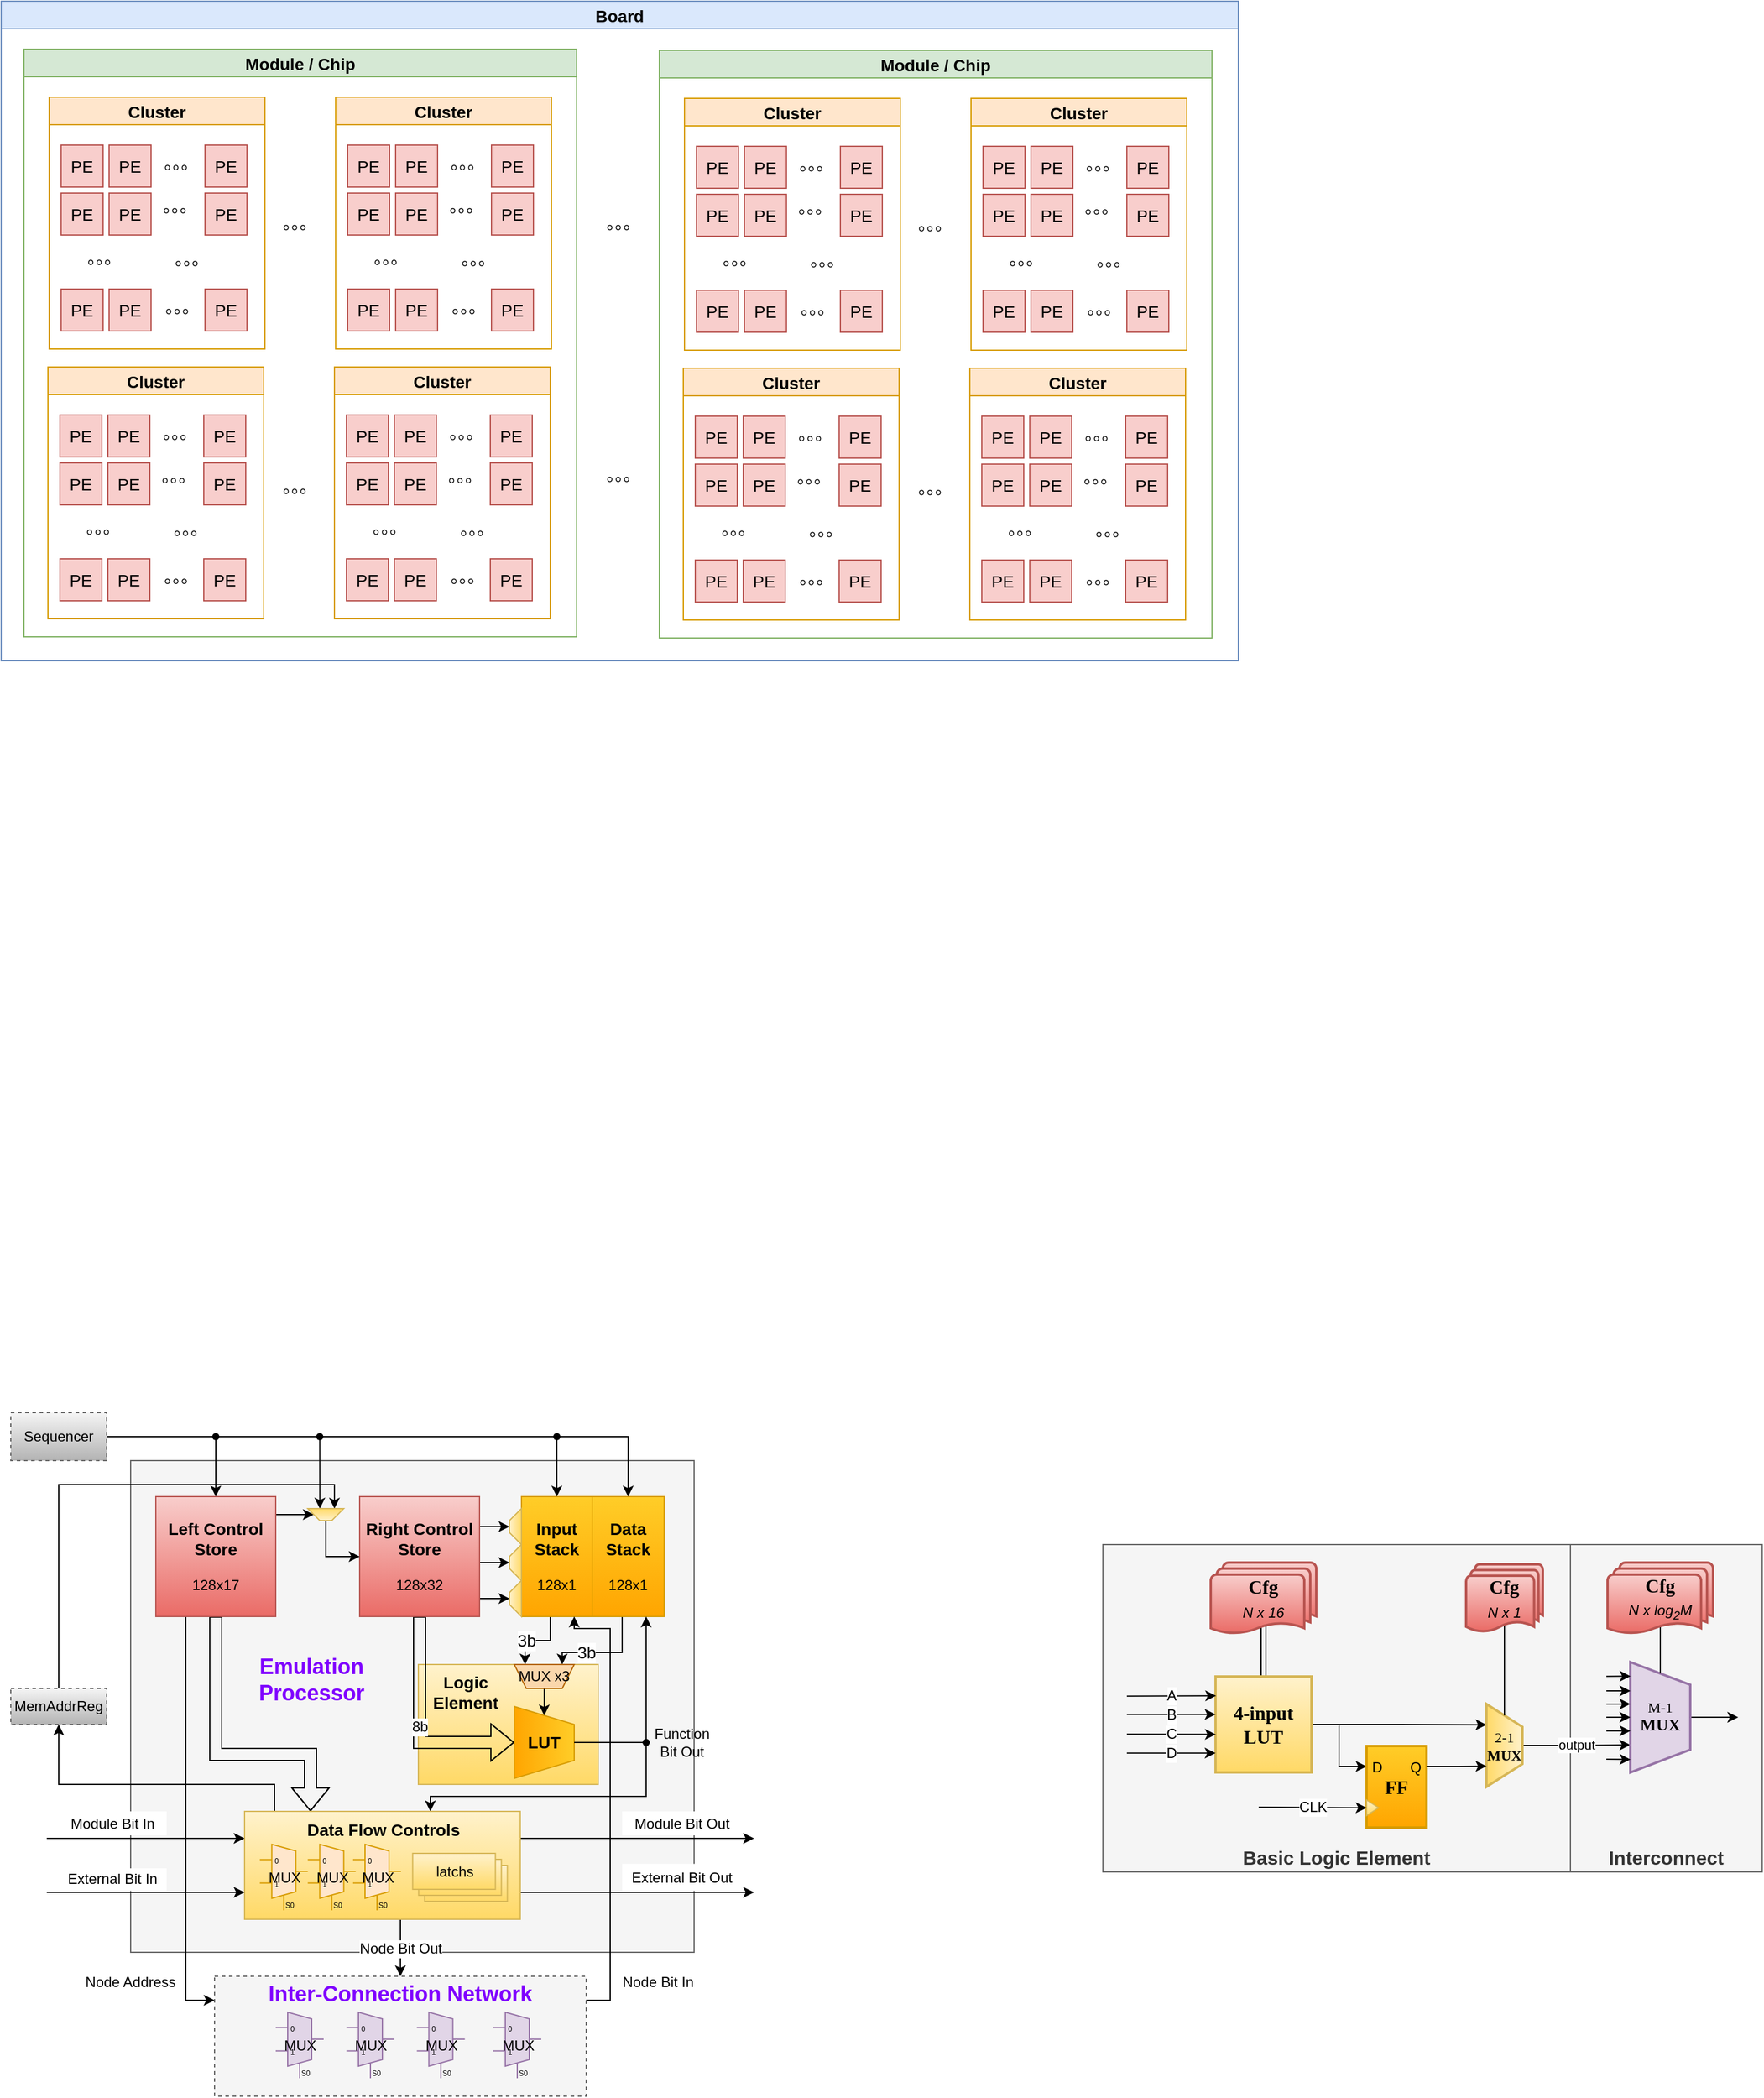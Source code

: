 <mxfile version="26.0.3">
  <diagram name="第 1 页" id="XUbEhQ1bskCTZdBXs4Iz">
    <mxGraphModel dx="875" dy="464" grid="1" gridSize="10" guides="1" tooltips="1" connect="1" arrows="1" fold="1" page="1" pageScale="1" pageWidth="827" pageHeight="1169" math="0" shadow="0">
      <root>
        <mxCell id="0" />
        <mxCell id="1" parent="0" />
        <mxCell id="OTiE1DgUsNXGizuFciAO-31" value="Interconnect" style="rounded=0;whiteSpace=wrap;html=1;fillColor=#f5f5f5;fontColor=#333333;strokeColor=#666666;verticalAlign=bottom;fontSize=16;fontStyle=1" vertex="1" parent="1">
          <mxGeometry x="1350" y="1327" width="160" height="273" as="geometry" />
        </mxCell>
        <mxCell id="OTiE1DgUsNXGizuFciAO-27" value="Basic Logic Element" style="rounded=0;whiteSpace=wrap;html=1;fillColor=#f5f5f5;fontColor=#333333;strokeColor=#666666;verticalAlign=bottom;fontSize=16;fontStyle=1" vertex="1" parent="1">
          <mxGeometry x="960" y="1327" width="390" height="273" as="geometry" />
        </mxCell>
        <mxCell id="D74TR6SnFDzBrUBwtWsB-272" value="" style="rounded=0;whiteSpace=wrap;html=1;fillColor=#f5f5f5;strokeColor=#666666;verticalAlign=middle;fontColor=#333333;" parent="1" vertex="1">
          <mxGeometry x="149" y="1257" width="470" height="410" as="geometry" />
        </mxCell>
        <mxCell id="D74TR6SnFDzBrUBwtWsB-273" style="edgeStyle=orthogonalEdgeStyle;rounded=0;orthogonalLoop=1;jettySize=auto;html=1;fontSize=12;endArrow=classic;endFill=1;" parent="1" source="D74TR6SnFDzBrUBwtWsB-444" target="D74TR6SnFDzBrUBwtWsB-429" edge="1">
          <mxGeometry relative="1" as="geometry">
            <mxPoint x="539" y="1597" as="targetPoint" />
            <mxPoint x="609" y="1587" as="sourcePoint" />
            <Array as="points">
              <mxPoint x="579" y="1537" />
              <mxPoint x="399" y="1537" />
            </Array>
          </mxGeometry>
        </mxCell>
        <mxCell id="D74TR6SnFDzBrUBwtWsB-274" value="" style="rounded=0;whiteSpace=wrap;html=1;fillColor=#fff2cc;gradientColor=#ffd966;strokeColor=#d6b656;verticalAlign=middle;" parent="1" vertex="1">
          <mxGeometry x="389" y="1427" width="150" height="100" as="geometry" />
        </mxCell>
        <mxCell id="D74TR6SnFDzBrUBwtWsB-275" value="Board" style="swimlane;strokeColor=#6c8ebf;fontSize=14;fillColor=#dae8fc;" parent="1" vertex="1">
          <mxGeometry x="41" y="40" width="1032" height="550" as="geometry" />
        </mxCell>
        <mxCell id="D74TR6SnFDzBrUBwtWsB-276" value="Module / Chip" style="swimlane;strokeColor=#82b366;fontSize=14;fillColor=#d5e8d4;" parent="D74TR6SnFDzBrUBwtWsB-275" vertex="1">
          <mxGeometry x="19" y="40" width="461" height="490" as="geometry" />
        </mxCell>
        <mxCell id="D74TR6SnFDzBrUBwtWsB-277" value="Cluster" style="swimlane;strokeColor=#d79b00;fontSize=14;fillColor=#ffe6cc;" parent="D74TR6SnFDzBrUBwtWsB-276" vertex="1">
          <mxGeometry x="21" y="40" width="180" height="210" as="geometry" />
        </mxCell>
        <mxCell id="D74TR6SnFDzBrUBwtWsB-278" value="PE" style="whiteSpace=wrap;html=1;aspect=fixed;strokeColor=#b85450;fontSize=14;fillColor=#f8cecc;" parent="D74TR6SnFDzBrUBwtWsB-277" vertex="1">
          <mxGeometry x="10" y="40" width="35" height="35" as="geometry" />
        </mxCell>
        <mxCell id="D74TR6SnFDzBrUBwtWsB-279" value="PE" style="whiteSpace=wrap;html=1;aspect=fixed;strokeColor=#b85450;fontSize=14;fillColor=#f8cecc;" parent="D74TR6SnFDzBrUBwtWsB-277" vertex="1">
          <mxGeometry x="50" y="40" width="35" height="35" as="geometry" />
        </mxCell>
        <mxCell id="D74TR6SnFDzBrUBwtWsB-280" value="PE" style="whiteSpace=wrap;html=1;aspect=fixed;strokeColor=#b85450;fontSize=14;fillColor=#f8cecc;" parent="D74TR6SnFDzBrUBwtWsB-277" vertex="1">
          <mxGeometry x="130" y="40" width="35" height="35" as="geometry" />
        </mxCell>
        <mxCell id="D74TR6SnFDzBrUBwtWsB-281" value="PE" style="whiteSpace=wrap;html=1;aspect=fixed;strokeColor=#b85450;fontSize=14;fillColor=#f8cecc;" parent="D74TR6SnFDzBrUBwtWsB-277" vertex="1">
          <mxGeometry x="10" y="80" width="35" height="35" as="geometry" />
        </mxCell>
        <mxCell id="D74TR6SnFDzBrUBwtWsB-282" value="PE" style="whiteSpace=wrap;html=1;aspect=fixed;strokeColor=#b85450;fontSize=14;fillColor=#f8cecc;" parent="D74TR6SnFDzBrUBwtWsB-277" vertex="1">
          <mxGeometry x="50" y="80" width="35" height="35" as="geometry" />
        </mxCell>
        <mxCell id="D74TR6SnFDzBrUBwtWsB-283" value="PE" style="whiteSpace=wrap;html=1;aspect=fixed;strokeColor=#b85450;fontSize=14;fillColor=#f8cecc;" parent="D74TR6SnFDzBrUBwtWsB-277" vertex="1">
          <mxGeometry x="130" y="80" width="35" height="35" as="geometry" />
        </mxCell>
        <mxCell id="D74TR6SnFDzBrUBwtWsB-284" value="PE" style="whiteSpace=wrap;html=1;aspect=fixed;strokeColor=#b85450;fontSize=14;fillColor=#f8cecc;" parent="D74TR6SnFDzBrUBwtWsB-277" vertex="1">
          <mxGeometry x="10" y="160" width="35" height="35" as="geometry" />
        </mxCell>
        <mxCell id="D74TR6SnFDzBrUBwtWsB-285" value="PE" style="whiteSpace=wrap;html=1;aspect=fixed;strokeColor=#b85450;fontSize=14;fillColor=#f8cecc;" parent="D74TR6SnFDzBrUBwtWsB-277" vertex="1">
          <mxGeometry x="50" y="160" width="35" height="35" as="geometry" />
        </mxCell>
        <mxCell id="D74TR6SnFDzBrUBwtWsB-286" value="PE" style="whiteSpace=wrap;html=1;aspect=fixed;strokeColor=#b85450;fontSize=14;fillColor=#f8cecc;" parent="D74TR6SnFDzBrUBwtWsB-277" vertex="1">
          <mxGeometry x="130" y="160" width="35" height="35" as="geometry" />
        </mxCell>
        <mxCell id="D74TR6SnFDzBrUBwtWsB-287" value="。。。" style="text;html=1;strokeColor=none;fillColor=none;align=center;verticalAlign=middle;whiteSpace=wrap;rounded=0;fontSize=14;fontColor=#000000;" parent="D74TR6SnFDzBrUBwtWsB-277" vertex="1">
          <mxGeometry x="90" y="40" width="40" height="30" as="geometry" />
        </mxCell>
        <mxCell id="D74TR6SnFDzBrUBwtWsB-288" value="。。。" style="text;html=1;strokeColor=none;fillColor=none;align=center;verticalAlign=middle;whiteSpace=wrap;rounded=0;fontSize=14;fontColor=#000000;" parent="D74TR6SnFDzBrUBwtWsB-277" vertex="1">
          <mxGeometry x="89" y="76" width="40" height="30" as="geometry" />
        </mxCell>
        <mxCell id="D74TR6SnFDzBrUBwtWsB-289" value="。。。" style="text;html=1;strokeColor=none;fillColor=none;align=center;verticalAlign=middle;whiteSpace=wrap;rounded=0;fontSize=14;fontColor=#000000;" parent="D74TR6SnFDzBrUBwtWsB-277" vertex="1">
          <mxGeometry x="91" y="160" width="40" height="30" as="geometry" />
        </mxCell>
        <mxCell id="D74TR6SnFDzBrUBwtWsB-290" value="。。。" style="text;html=1;strokeColor=none;fillColor=none;align=center;verticalAlign=middle;whiteSpace=wrap;rounded=0;fontSize=14;fontColor=#000000;" parent="D74TR6SnFDzBrUBwtWsB-277" vertex="1">
          <mxGeometry x="26" y="119" width="40" height="30" as="geometry" />
        </mxCell>
        <mxCell id="D74TR6SnFDzBrUBwtWsB-291" value="。。。" style="text;html=1;strokeColor=none;fillColor=none;align=center;verticalAlign=middle;whiteSpace=wrap;rounded=0;fontSize=14;fontColor=#000000;" parent="D74TR6SnFDzBrUBwtWsB-277" vertex="1">
          <mxGeometry x="99" y="120" width="40" height="30" as="geometry" />
        </mxCell>
        <mxCell id="D74TR6SnFDzBrUBwtWsB-292" value="。。。" style="text;html=1;strokeColor=none;fillColor=none;align=center;verticalAlign=middle;whiteSpace=wrap;rounded=0;fontSize=14;fontColor=#000000;" parent="D74TR6SnFDzBrUBwtWsB-276" vertex="1">
          <mxGeometry x="210" y="130" width="40" height="30" as="geometry" />
        </mxCell>
        <mxCell id="D74TR6SnFDzBrUBwtWsB-293" value="。。。" style="text;html=1;strokeColor=none;fillColor=none;align=center;verticalAlign=middle;whiteSpace=wrap;rounded=0;fontSize=14;fontColor=#000000;" parent="D74TR6SnFDzBrUBwtWsB-276" vertex="1">
          <mxGeometry x="210" y="350" width="40" height="30" as="geometry" />
        </mxCell>
        <mxCell id="D74TR6SnFDzBrUBwtWsB-294" value="Cluster" style="swimlane;strokeColor=#d79b00;fontSize=14;fillColor=#ffe6cc;" parent="D74TR6SnFDzBrUBwtWsB-276" vertex="1">
          <mxGeometry x="260" y="40" width="180" height="210" as="geometry" />
        </mxCell>
        <mxCell id="D74TR6SnFDzBrUBwtWsB-295" value="PE" style="whiteSpace=wrap;html=1;aspect=fixed;strokeColor=#b85450;fontSize=14;fillColor=#f8cecc;" parent="D74TR6SnFDzBrUBwtWsB-294" vertex="1">
          <mxGeometry x="10" y="40" width="35" height="35" as="geometry" />
        </mxCell>
        <mxCell id="D74TR6SnFDzBrUBwtWsB-296" value="PE" style="whiteSpace=wrap;html=1;aspect=fixed;strokeColor=#b85450;fontSize=14;fillColor=#f8cecc;" parent="D74TR6SnFDzBrUBwtWsB-294" vertex="1">
          <mxGeometry x="50" y="40" width="35" height="35" as="geometry" />
        </mxCell>
        <mxCell id="D74TR6SnFDzBrUBwtWsB-297" value="PE" style="whiteSpace=wrap;html=1;aspect=fixed;strokeColor=#b85450;fontSize=14;fillColor=#f8cecc;" parent="D74TR6SnFDzBrUBwtWsB-294" vertex="1">
          <mxGeometry x="130" y="40" width="35" height="35" as="geometry" />
        </mxCell>
        <mxCell id="D74TR6SnFDzBrUBwtWsB-298" value="PE" style="whiteSpace=wrap;html=1;aspect=fixed;strokeColor=#b85450;fontSize=14;fillColor=#f8cecc;" parent="D74TR6SnFDzBrUBwtWsB-294" vertex="1">
          <mxGeometry x="10" y="80" width="35" height="35" as="geometry" />
        </mxCell>
        <mxCell id="D74TR6SnFDzBrUBwtWsB-299" value="PE" style="whiteSpace=wrap;html=1;aspect=fixed;strokeColor=#b85450;fontSize=14;fillColor=#f8cecc;" parent="D74TR6SnFDzBrUBwtWsB-294" vertex="1">
          <mxGeometry x="50" y="80" width="35" height="35" as="geometry" />
        </mxCell>
        <mxCell id="D74TR6SnFDzBrUBwtWsB-300" value="PE" style="whiteSpace=wrap;html=1;aspect=fixed;strokeColor=#b85450;fontSize=14;fillColor=#f8cecc;" parent="D74TR6SnFDzBrUBwtWsB-294" vertex="1">
          <mxGeometry x="130" y="80" width="35" height="35" as="geometry" />
        </mxCell>
        <mxCell id="D74TR6SnFDzBrUBwtWsB-301" value="PE" style="whiteSpace=wrap;html=1;aspect=fixed;strokeColor=#b85450;fontSize=14;fillColor=#f8cecc;" parent="D74TR6SnFDzBrUBwtWsB-294" vertex="1">
          <mxGeometry x="10" y="160" width="35" height="35" as="geometry" />
        </mxCell>
        <mxCell id="D74TR6SnFDzBrUBwtWsB-302" value="PE" style="whiteSpace=wrap;html=1;aspect=fixed;strokeColor=#b85450;fontSize=14;fillColor=#f8cecc;" parent="D74TR6SnFDzBrUBwtWsB-294" vertex="1">
          <mxGeometry x="50" y="160" width="35" height="35" as="geometry" />
        </mxCell>
        <mxCell id="D74TR6SnFDzBrUBwtWsB-303" value="PE" style="whiteSpace=wrap;html=1;aspect=fixed;strokeColor=#b85450;fontSize=14;fillColor=#f8cecc;" parent="D74TR6SnFDzBrUBwtWsB-294" vertex="1">
          <mxGeometry x="130" y="160" width="35" height="35" as="geometry" />
        </mxCell>
        <mxCell id="D74TR6SnFDzBrUBwtWsB-304" value="。。。" style="text;html=1;strokeColor=none;fillColor=none;align=center;verticalAlign=middle;whiteSpace=wrap;rounded=0;fontSize=14;fontColor=#000000;" parent="D74TR6SnFDzBrUBwtWsB-294" vertex="1">
          <mxGeometry x="90" y="40" width="40" height="30" as="geometry" />
        </mxCell>
        <mxCell id="D74TR6SnFDzBrUBwtWsB-305" value="。。。" style="text;html=1;strokeColor=none;fillColor=none;align=center;verticalAlign=middle;whiteSpace=wrap;rounded=0;fontSize=14;fontColor=#000000;" parent="D74TR6SnFDzBrUBwtWsB-294" vertex="1">
          <mxGeometry x="89" y="76" width="40" height="30" as="geometry" />
        </mxCell>
        <mxCell id="D74TR6SnFDzBrUBwtWsB-306" value="。。。" style="text;html=1;strokeColor=none;fillColor=none;align=center;verticalAlign=middle;whiteSpace=wrap;rounded=0;fontSize=14;fontColor=#000000;" parent="D74TR6SnFDzBrUBwtWsB-294" vertex="1">
          <mxGeometry x="91" y="160" width="40" height="30" as="geometry" />
        </mxCell>
        <mxCell id="D74TR6SnFDzBrUBwtWsB-307" value="。。。" style="text;html=1;strokeColor=none;fillColor=none;align=center;verticalAlign=middle;whiteSpace=wrap;rounded=0;fontSize=14;fontColor=#000000;" parent="D74TR6SnFDzBrUBwtWsB-294" vertex="1">
          <mxGeometry x="26" y="119" width="40" height="30" as="geometry" />
        </mxCell>
        <mxCell id="D74TR6SnFDzBrUBwtWsB-308" value="。。。" style="text;html=1;strokeColor=none;fillColor=none;align=center;verticalAlign=middle;whiteSpace=wrap;rounded=0;fontSize=14;fontColor=#000000;" parent="D74TR6SnFDzBrUBwtWsB-294" vertex="1">
          <mxGeometry x="99" y="120" width="40" height="30" as="geometry" />
        </mxCell>
        <mxCell id="D74TR6SnFDzBrUBwtWsB-309" value="Cluster" style="swimlane;strokeColor=#d79b00;fontSize=14;fillColor=#ffe6cc;" parent="D74TR6SnFDzBrUBwtWsB-276" vertex="1">
          <mxGeometry x="20" y="265" width="180" height="210" as="geometry" />
        </mxCell>
        <mxCell id="D74TR6SnFDzBrUBwtWsB-310" value="PE" style="whiteSpace=wrap;html=1;aspect=fixed;strokeColor=#b85450;fontSize=14;fillColor=#f8cecc;" parent="D74TR6SnFDzBrUBwtWsB-309" vertex="1">
          <mxGeometry x="10" y="40" width="35" height="35" as="geometry" />
        </mxCell>
        <mxCell id="D74TR6SnFDzBrUBwtWsB-311" value="PE" style="whiteSpace=wrap;html=1;aspect=fixed;strokeColor=#b85450;fontSize=14;fillColor=#f8cecc;" parent="D74TR6SnFDzBrUBwtWsB-309" vertex="1">
          <mxGeometry x="50" y="40" width="35" height="35" as="geometry" />
        </mxCell>
        <mxCell id="D74TR6SnFDzBrUBwtWsB-312" value="PE" style="whiteSpace=wrap;html=1;aspect=fixed;strokeColor=#b85450;fontSize=14;fillColor=#f8cecc;" parent="D74TR6SnFDzBrUBwtWsB-309" vertex="1">
          <mxGeometry x="130" y="40" width="35" height="35" as="geometry" />
        </mxCell>
        <mxCell id="D74TR6SnFDzBrUBwtWsB-313" value="PE" style="whiteSpace=wrap;html=1;aspect=fixed;strokeColor=#b85450;fontSize=14;fillColor=#f8cecc;" parent="D74TR6SnFDzBrUBwtWsB-309" vertex="1">
          <mxGeometry x="10" y="80" width="35" height="35" as="geometry" />
        </mxCell>
        <mxCell id="D74TR6SnFDzBrUBwtWsB-314" value="PE" style="whiteSpace=wrap;html=1;aspect=fixed;strokeColor=#b85450;fontSize=14;fillColor=#f8cecc;" parent="D74TR6SnFDzBrUBwtWsB-309" vertex="1">
          <mxGeometry x="50" y="80" width="35" height="35" as="geometry" />
        </mxCell>
        <mxCell id="D74TR6SnFDzBrUBwtWsB-315" value="PE" style="whiteSpace=wrap;html=1;aspect=fixed;strokeColor=#b85450;fontSize=14;fillColor=#f8cecc;" parent="D74TR6SnFDzBrUBwtWsB-309" vertex="1">
          <mxGeometry x="130" y="80" width="35" height="35" as="geometry" />
        </mxCell>
        <mxCell id="D74TR6SnFDzBrUBwtWsB-316" value="PE" style="whiteSpace=wrap;html=1;aspect=fixed;strokeColor=#b85450;fontSize=14;fillColor=#f8cecc;" parent="D74TR6SnFDzBrUBwtWsB-309" vertex="1">
          <mxGeometry x="10" y="160" width="35" height="35" as="geometry" />
        </mxCell>
        <mxCell id="D74TR6SnFDzBrUBwtWsB-317" value="PE" style="whiteSpace=wrap;html=1;aspect=fixed;strokeColor=#b85450;fontSize=14;fillColor=#f8cecc;" parent="D74TR6SnFDzBrUBwtWsB-309" vertex="1">
          <mxGeometry x="50" y="160" width="35" height="35" as="geometry" />
        </mxCell>
        <mxCell id="D74TR6SnFDzBrUBwtWsB-318" value="PE" style="whiteSpace=wrap;html=1;aspect=fixed;strokeColor=#b85450;fontSize=14;fillColor=#f8cecc;" parent="D74TR6SnFDzBrUBwtWsB-309" vertex="1">
          <mxGeometry x="130" y="160" width="35" height="35" as="geometry" />
        </mxCell>
        <mxCell id="D74TR6SnFDzBrUBwtWsB-319" value="。。。" style="text;html=1;strokeColor=none;fillColor=none;align=center;verticalAlign=middle;whiteSpace=wrap;rounded=0;fontSize=14;fontColor=#000000;" parent="D74TR6SnFDzBrUBwtWsB-309" vertex="1">
          <mxGeometry x="90" y="40" width="40" height="30" as="geometry" />
        </mxCell>
        <mxCell id="D74TR6SnFDzBrUBwtWsB-320" value="。。。" style="text;html=1;strokeColor=none;fillColor=none;align=center;verticalAlign=middle;whiteSpace=wrap;rounded=0;fontSize=14;fontColor=#000000;" parent="D74TR6SnFDzBrUBwtWsB-309" vertex="1">
          <mxGeometry x="89" y="76" width="40" height="30" as="geometry" />
        </mxCell>
        <mxCell id="D74TR6SnFDzBrUBwtWsB-321" value="。。。" style="text;html=1;strokeColor=none;fillColor=none;align=center;verticalAlign=middle;whiteSpace=wrap;rounded=0;fontSize=14;fontColor=#000000;" parent="D74TR6SnFDzBrUBwtWsB-309" vertex="1">
          <mxGeometry x="91" y="160" width="40" height="30" as="geometry" />
        </mxCell>
        <mxCell id="D74TR6SnFDzBrUBwtWsB-322" value="。。。" style="text;html=1;strokeColor=none;fillColor=none;align=center;verticalAlign=middle;whiteSpace=wrap;rounded=0;fontSize=14;fontColor=#000000;" parent="D74TR6SnFDzBrUBwtWsB-309" vertex="1">
          <mxGeometry x="26" y="119" width="40" height="30" as="geometry" />
        </mxCell>
        <mxCell id="D74TR6SnFDzBrUBwtWsB-323" value="。。。" style="text;html=1;strokeColor=none;fillColor=none;align=center;verticalAlign=middle;whiteSpace=wrap;rounded=0;fontSize=14;fontColor=#000000;" parent="D74TR6SnFDzBrUBwtWsB-309" vertex="1">
          <mxGeometry x="99" y="120" width="40" height="30" as="geometry" />
        </mxCell>
        <mxCell id="D74TR6SnFDzBrUBwtWsB-324" value="Cluster" style="swimlane;strokeColor=#d79b00;fontSize=14;fillColor=#ffe6cc;" parent="D74TR6SnFDzBrUBwtWsB-276" vertex="1">
          <mxGeometry x="259" y="265" width="180" height="210" as="geometry" />
        </mxCell>
        <mxCell id="D74TR6SnFDzBrUBwtWsB-325" value="PE" style="whiteSpace=wrap;html=1;aspect=fixed;strokeColor=#b85450;fontSize=14;fillColor=#f8cecc;" parent="D74TR6SnFDzBrUBwtWsB-324" vertex="1">
          <mxGeometry x="10" y="40" width="35" height="35" as="geometry" />
        </mxCell>
        <mxCell id="D74TR6SnFDzBrUBwtWsB-326" value="PE" style="whiteSpace=wrap;html=1;aspect=fixed;strokeColor=#b85450;fontSize=14;fillColor=#f8cecc;" parent="D74TR6SnFDzBrUBwtWsB-324" vertex="1">
          <mxGeometry x="50" y="40" width="35" height="35" as="geometry" />
        </mxCell>
        <mxCell id="D74TR6SnFDzBrUBwtWsB-327" value="PE" style="whiteSpace=wrap;html=1;aspect=fixed;strokeColor=#b85450;fontSize=14;fillColor=#f8cecc;" parent="D74TR6SnFDzBrUBwtWsB-324" vertex="1">
          <mxGeometry x="130" y="40" width="35" height="35" as="geometry" />
        </mxCell>
        <mxCell id="D74TR6SnFDzBrUBwtWsB-328" value="PE" style="whiteSpace=wrap;html=1;aspect=fixed;strokeColor=#b85450;fontSize=14;fillColor=#f8cecc;" parent="D74TR6SnFDzBrUBwtWsB-324" vertex="1">
          <mxGeometry x="10" y="80" width="35" height="35" as="geometry" />
        </mxCell>
        <mxCell id="D74TR6SnFDzBrUBwtWsB-329" value="PE" style="whiteSpace=wrap;html=1;aspect=fixed;strokeColor=#b85450;fontSize=14;fillColor=#f8cecc;" parent="D74TR6SnFDzBrUBwtWsB-324" vertex="1">
          <mxGeometry x="50" y="80" width="35" height="35" as="geometry" />
        </mxCell>
        <mxCell id="D74TR6SnFDzBrUBwtWsB-330" value="PE" style="whiteSpace=wrap;html=1;aspect=fixed;strokeColor=#b85450;fontSize=14;fillColor=#f8cecc;" parent="D74TR6SnFDzBrUBwtWsB-324" vertex="1">
          <mxGeometry x="130" y="80" width="35" height="35" as="geometry" />
        </mxCell>
        <mxCell id="D74TR6SnFDzBrUBwtWsB-331" value="PE" style="whiteSpace=wrap;html=1;aspect=fixed;strokeColor=#b85450;fontSize=14;fillColor=#f8cecc;" parent="D74TR6SnFDzBrUBwtWsB-324" vertex="1">
          <mxGeometry x="10" y="160" width="35" height="35" as="geometry" />
        </mxCell>
        <mxCell id="D74TR6SnFDzBrUBwtWsB-332" value="PE" style="whiteSpace=wrap;html=1;aspect=fixed;strokeColor=#b85450;fontSize=14;fillColor=#f8cecc;" parent="D74TR6SnFDzBrUBwtWsB-324" vertex="1">
          <mxGeometry x="50" y="160" width="35" height="35" as="geometry" />
        </mxCell>
        <mxCell id="D74TR6SnFDzBrUBwtWsB-333" value="PE" style="whiteSpace=wrap;html=1;aspect=fixed;strokeColor=#b85450;fontSize=14;fillColor=#f8cecc;" parent="D74TR6SnFDzBrUBwtWsB-324" vertex="1">
          <mxGeometry x="130" y="160" width="35" height="35" as="geometry" />
        </mxCell>
        <mxCell id="D74TR6SnFDzBrUBwtWsB-334" value="。。。" style="text;html=1;strokeColor=none;fillColor=none;align=center;verticalAlign=middle;whiteSpace=wrap;rounded=0;fontSize=14;fontColor=#000000;" parent="D74TR6SnFDzBrUBwtWsB-324" vertex="1">
          <mxGeometry x="90" y="40" width="40" height="30" as="geometry" />
        </mxCell>
        <mxCell id="D74TR6SnFDzBrUBwtWsB-335" value="。。。" style="text;html=1;strokeColor=none;fillColor=none;align=center;verticalAlign=middle;whiteSpace=wrap;rounded=0;fontSize=14;fontColor=#000000;" parent="D74TR6SnFDzBrUBwtWsB-324" vertex="1">
          <mxGeometry x="89" y="76" width="40" height="30" as="geometry" />
        </mxCell>
        <mxCell id="D74TR6SnFDzBrUBwtWsB-336" value="。。。" style="text;html=1;strokeColor=none;fillColor=none;align=center;verticalAlign=middle;whiteSpace=wrap;rounded=0;fontSize=14;fontColor=#000000;" parent="D74TR6SnFDzBrUBwtWsB-324" vertex="1">
          <mxGeometry x="91" y="160" width="40" height="30" as="geometry" />
        </mxCell>
        <mxCell id="D74TR6SnFDzBrUBwtWsB-337" value="。。。" style="text;html=1;strokeColor=none;fillColor=none;align=center;verticalAlign=middle;whiteSpace=wrap;rounded=0;fontSize=14;fontColor=#000000;" parent="D74TR6SnFDzBrUBwtWsB-324" vertex="1">
          <mxGeometry x="26" y="119" width="40" height="30" as="geometry" />
        </mxCell>
        <mxCell id="D74TR6SnFDzBrUBwtWsB-338" value="。。。" style="text;html=1;strokeColor=none;fillColor=none;align=center;verticalAlign=middle;whiteSpace=wrap;rounded=0;fontSize=14;fontColor=#000000;" parent="D74TR6SnFDzBrUBwtWsB-324" vertex="1">
          <mxGeometry x="99" y="120" width="40" height="30" as="geometry" />
        </mxCell>
        <mxCell id="D74TR6SnFDzBrUBwtWsB-339" value="。。。" style="text;html=1;strokeColor=none;fillColor=none;align=center;verticalAlign=middle;whiteSpace=wrap;rounded=0;fontSize=14;fontColor=#000000;" parent="D74TR6SnFDzBrUBwtWsB-275" vertex="1">
          <mxGeometry x="499" y="170" width="40" height="30" as="geometry" />
        </mxCell>
        <mxCell id="D74TR6SnFDzBrUBwtWsB-340" value="。。。" style="text;html=1;strokeColor=none;fillColor=none;align=center;verticalAlign=middle;whiteSpace=wrap;rounded=0;fontSize=14;fontColor=#000000;" parent="D74TR6SnFDzBrUBwtWsB-275" vertex="1">
          <mxGeometry x="499" y="380" width="40" height="30" as="geometry" />
        </mxCell>
        <mxCell id="D74TR6SnFDzBrUBwtWsB-341" value="Module / Chip" style="swimlane;strokeColor=#82b366;fontSize=14;fillColor=#d5e8d4;" parent="D74TR6SnFDzBrUBwtWsB-275" vertex="1">
          <mxGeometry x="549" y="41" width="461" height="490" as="geometry" />
        </mxCell>
        <mxCell id="D74TR6SnFDzBrUBwtWsB-342" value="Cluster" style="swimlane;strokeColor=#d79b00;fontSize=14;fillColor=#ffe6cc;" parent="D74TR6SnFDzBrUBwtWsB-341" vertex="1">
          <mxGeometry x="21" y="40" width="180" height="210" as="geometry" />
        </mxCell>
        <mxCell id="D74TR6SnFDzBrUBwtWsB-343" value="PE" style="whiteSpace=wrap;html=1;aspect=fixed;strokeColor=#b85450;fontSize=14;fillColor=#f8cecc;" parent="D74TR6SnFDzBrUBwtWsB-342" vertex="1">
          <mxGeometry x="10" y="40" width="35" height="35" as="geometry" />
        </mxCell>
        <mxCell id="D74TR6SnFDzBrUBwtWsB-344" value="PE" style="whiteSpace=wrap;html=1;aspect=fixed;strokeColor=#b85450;fontSize=14;fillColor=#f8cecc;" parent="D74TR6SnFDzBrUBwtWsB-342" vertex="1">
          <mxGeometry x="50" y="40" width="35" height="35" as="geometry" />
        </mxCell>
        <mxCell id="D74TR6SnFDzBrUBwtWsB-345" value="PE" style="whiteSpace=wrap;html=1;aspect=fixed;strokeColor=#b85450;fontSize=14;fillColor=#f8cecc;" parent="D74TR6SnFDzBrUBwtWsB-342" vertex="1">
          <mxGeometry x="130" y="40" width="35" height="35" as="geometry" />
        </mxCell>
        <mxCell id="D74TR6SnFDzBrUBwtWsB-346" value="PE" style="whiteSpace=wrap;html=1;aspect=fixed;strokeColor=#b85450;fontSize=14;fillColor=#f8cecc;" parent="D74TR6SnFDzBrUBwtWsB-342" vertex="1">
          <mxGeometry x="10" y="80" width="35" height="35" as="geometry" />
        </mxCell>
        <mxCell id="D74TR6SnFDzBrUBwtWsB-347" value="PE" style="whiteSpace=wrap;html=1;aspect=fixed;strokeColor=#b85450;fontSize=14;fillColor=#f8cecc;" parent="D74TR6SnFDzBrUBwtWsB-342" vertex="1">
          <mxGeometry x="50" y="80" width="35" height="35" as="geometry" />
        </mxCell>
        <mxCell id="D74TR6SnFDzBrUBwtWsB-348" value="PE" style="whiteSpace=wrap;html=1;aspect=fixed;strokeColor=#b85450;fontSize=14;fillColor=#f8cecc;" parent="D74TR6SnFDzBrUBwtWsB-342" vertex="1">
          <mxGeometry x="130" y="80" width="35" height="35" as="geometry" />
        </mxCell>
        <mxCell id="D74TR6SnFDzBrUBwtWsB-349" value="PE" style="whiteSpace=wrap;html=1;aspect=fixed;strokeColor=#b85450;fontSize=14;fillColor=#f8cecc;" parent="D74TR6SnFDzBrUBwtWsB-342" vertex="1">
          <mxGeometry x="10" y="160" width="35" height="35" as="geometry" />
        </mxCell>
        <mxCell id="D74TR6SnFDzBrUBwtWsB-350" value="PE" style="whiteSpace=wrap;html=1;aspect=fixed;strokeColor=#b85450;fontSize=14;fillColor=#f8cecc;" parent="D74TR6SnFDzBrUBwtWsB-342" vertex="1">
          <mxGeometry x="50" y="160" width="35" height="35" as="geometry" />
        </mxCell>
        <mxCell id="D74TR6SnFDzBrUBwtWsB-351" value="PE" style="whiteSpace=wrap;html=1;aspect=fixed;strokeColor=#b85450;fontSize=14;fillColor=#f8cecc;" parent="D74TR6SnFDzBrUBwtWsB-342" vertex="1">
          <mxGeometry x="130" y="160" width="35" height="35" as="geometry" />
        </mxCell>
        <mxCell id="D74TR6SnFDzBrUBwtWsB-352" value="。。。" style="text;html=1;strokeColor=none;fillColor=none;align=center;verticalAlign=middle;whiteSpace=wrap;rounded=0;fontSize=14;fontColor=#000000;" parent="D74TR6SnFDzBrUBwtWsB-342" vertex="1">
          <mxGeometry x="90" y="40" width="40" height="30" as="geometry" />
        </mxCell>
        <mxCell id="D74TR6SnFDzBrUBwtWsB-353" value="。。。" style="text;html=1;strokeColor=none;fillColor=none;align=center;verticalAlign=middle;whiteSpace=wrap;rounded=0;fontSize=14;fontColor=#000000;" parent="D74TR6SnFDzBrUBwtWsB-342" vertex="1">
          <mxGeometry x="89" y="76" width="40" height="30" as="geometry" />
        </mxCell>
        <mxCell id="D74TR6SnFDzBrUBwtWsB-354" value="。。。" style="text;html=1;strokeColor=none;fillColor=none;align=center;verticalAlign=middle;whiteSpace=wrap;rounded=0;fontSize=14;fontColor=#000000;" parent="D74TR6SnFDzBrUBwtWsB-342" vertex="1">
          <mxGeometry x="91" y="160" width="40" height="30" as="geometry" />
        </mxCell>
        <mxCell id="D74TR6SnFDzBrUBwtWsB-355" value="。。。" style="text;html=1;strokeColor=none;fillColor=none;align=center;verticalAlign=middle;whiteSpace=wrap;rounded=0;fontSize=14;fontColor=#000000;" parent="D74TR6SnFDzBrUBwtWsB-342" vertex="1">
          <mxGeometry x="26" y="119" width="40" height="30" as="geometry" />
        </mxCell>
        <mxCell id="D74TR6SnFDzBrUBwtWsB-356" value="。。。" style="text;html=1;strokeColor=none;fillColor=none;align=center;verticalAlign=middle;whiteSpace=wrap;rounded=0;fontSize=14;fontColor=#000000;" parent="D74TR6SnFDzBrUBwtWsB-342" vertex="1">
          <mxGeometry x="99" y="120" width="40" height="30" as="geometry" />
        </mxCell>
        <mxCell id="D74TR6SnFDzBrUBwtWsB-357" value="。。。" style="text;html=1;strokeColor=none;fillColor=none;align=center;verticalAlign=middle;whiteSpace=wrap;rounded=0;fontSize=14;fontColor=#000000;" parent="D74TR6SnFDzBrUBwtWsB-341" vertex="1">
          <mxGeometry x="210" y="130" width="40" height="30" as="geometry" />
        </mxCell>
        <mxCell id="D74TR6SnFDzBrUBwtWsB-358" value="。。。" style="text;html=1;strokeColor=none;fillColor=none;align=center;verticalAlign=middle;whiteSpace=wrap;rounded=0;fontSize=14;fontColor=#000000;" parent="D74TR6SnFDzBrUBwtWsB-341" vertex="1">
          <mxGeometry x="210" y="350" width="40" height="30" as="geometry" />
        </mxCell>
        <mxCell id="D74TR6SnFDzBrUBwtWsB-359" value="Cluster" style="swimlane;strokeColor=#d79b00;fontSize=14;fillColor=#ffe6cc;" parent="D74TR6SnFDzBrUBwtWsB-341" vertex="1">
          <mxGeometry x="260" y="40" width="180" height="210" as="geometry" />
        </mxCell>
        <mxCell id="D74TR6SnFDzBrUBwtWsB-360" value="PE" style="whiteSpace=wrap;html=1;aspect=fixed;strokeColor=#b85450;fontSize=14;fillColor=#f8cecc;" parent="D74TR6SnFDzBrUBwtWsB-359" vertex="1">
          <mxGeometry x="10" y="40" width="35" height="35" as="geometry" />
        </mxCell>
        <mxCell id="D74TR6SnFDzBrUBwtWsB-361" value="PE" style="whiteSpace=wrap;html=1;aspect=fixed;strokeColor=#b85450;fontSize=14;fillColor=#f8cecc;" parent="D74TR6SnFDzBrUBwtWsB-359" vertex="1">
          <mxGeometry x="50" y="40" width="35" height="35" as="geometry" />
        </mxCell>
        <mxCell id="D74TR6SnFDzBrUBwtWsB-362" value="PE" style="whiteSpace=wrap;html=1;aspect=fixed;strokeColor=#b85450;fontSize=14;fillColor=#f8cecc;" parent="D74TR6SnFDzBrUBwtWsB-359" vertex="1">
          <mxGeometry x="130" y="40" width="35" height="35" as="geometry" />
        </mxCell>
        <mxCell id="D74TR6SnFDzBrUBwtWsB-363" value="PE" style="whiteSpace=wrap;html=1;aspect=fixed;strokeColor=#b85450;fontSize=14;fillColor=#f8cecc;" parent="D74TR6SnFDzBrUBwtWsB-359" vertex="1">
          <mxGeometry x="10" y="80" width="35" height="35" as="geometry" />
        </mxCell>
        <mxCell id="D74TR6SnFDzBrUBwtWsB-364" value="PE" style="whiteSpace=wrap;html=1;aspect=fixed;strokeColor=#b85450;fontSize=14;fillColor=#f8cecc;" parent="D74TR6SnFDzBrUBwtWsB-359" vertex="1">
          <mxGeometry x="50" y="80" width="35" height="35" as="geometry" />
        </mxCell>
        <mxCell id="D74TR6SnFDzBrUBwtWsB-365" value="PE" style="whiteSpace=wrap;html=1;aspect=fixed;strokeColor=#b85450;fontSize=14;fillColor=#f8cecc;" parent="D74TR6SnFDzBrUBwtWsB-359" vertex="1">
          <mxGeometry x="130" y="80" width="35" height="35" as="geometry" />
        </mxCell>
        <mxCell id="D74TR6SnFDzBrUBwtWsB-366" value="PE" style="whiteSpace=wrap;html=1;aspect=fixed;strokeColor=#b85450;fontSize=14;fillColor=#f8cecc;" parent="D74TR6SnFDzBrUBwtWsB-359" vertex="1">
          <mxGeometry x="10" y="160" width="35" height="35" as="geometry" />
        </mxCell>
        <mxCell id="D74TR6SnFDzBrUBwtWsB-367" value="PE" style="whiteSpace=wrap;html=1;aspect=fixed;strokeColor=#b85450;fontSize=14;fillColor=#f8cecc;" parent="D74TR6SnFDzBrUBwtWsB-359" vertex="1">
          <mxGeometry x="50" y="160" width="35" height="35" as="geometry" />
        </mxCell>
        <mxCell id="D74TR6SnFDzBrUBwtWsB-368" value="PE" style="whiteSpace=wrap;html=1;aspect=fixed;strokeColor=#b85450;fontSize=14;fillColor=#f8cecc;" parent="D74TR6SnFDzBrUBwtWsB-359" vertex="1">
          <mxGeometry x="130" y="160" width="35" height="35" as="geometry" />
        </mxCell>
        <mxCell id="D74TR6SnFDzBrUBwtWsB-369" value="。。。" style="text;html=1;strokeColor=none;fillColor=none;align=center;verticalAlign=middle;whiteSpace=wrap;rounded=0;fontSize=14;fontColor=#000000;" parent="D74TR6SnFDzBrUBwtWsB-359" vertex="1">
          <mxGeometry x="90" y="40" width="40" height="30" as="geometry" />
        </mxCell>
        <mxCell id="D74TR6SnFDzBrUBwtWsB-370" value="。。。" style="text;html=1;strokeColor=none;fillColor=none;align=center;verticalAlign=middle;whiteSpace=wrap;rounded=0;fontSize=14;fontColor=#000000;" parent="D74TR6SnFDzBrUBwtWsB-359" vertex="1">
          <mxGeometry x="89" y="76" width="40" height="30" as="geometry" />
        </mxCell>
        <mxCell id="D74TR6SnFDzBrUBwtWsB-371" value="。。。" style="text;html=1;strokeColor=none;fillColor=none;align=center;verticalAlign=middle;whiteSpace=wrap;rounded=0;fontSize=14;fontColor=#000000;" parent="D74TR6SnFDzBrUBwtWsB-359" vertex="1">
          <mxGeometry x="91" y="160" width="40" height="30" as="geometry" />
        </mxCell>
        <mxCell id="D74TR6SnFDzBrUBwtWsB-372" value="。。。" style="text;html=1;strokeColor=none;fillColor=none;align=center;verticalAlign=middle;whiteSpace=wrap;rounded=0;fontSize=14;fontColor=#000000;" parent="D74TR6SnFDzBrUBwtWsB-359" vertex="1">
          <mxGeometry x="26" y="119" width="40" height="30" as="geometry" />
        </mxCell>
        <mxCell id="D74TR6SnFDzBrUBwtWsB-373" value="。。。" style="text;html=1;strokeColor=none;fillColor=none;align=center;verticalAlign=middle;whiteSpace=wrap;rounded=0;fontSize=14;fontColor=#000000;" parent="D74TR6SnFDzBrUBwtWsB-359" vertex="1">
          <mxGeometry x="99" y="120" width="40" height="30" as="geometry" />
        </mxCell>
        <mxCell id="D74TR6SnFDzBrUBwtWsB-374" value="Cluster" style="swimlane;strokeColor=#d79b00;fontSize=14;fillColor=#ffe6cc;" parent="D74TR6SnFDzBrUBwtWsB-341" vertex="1">
          <mxGeometry x="20" y="265" width="180" height="210" as="geometry" />
        </mxCell>
        <mxCell id="D74TR6SnFDzBrUBwtWsB-375" value="PE" style="whiteSpace=wrap;html=1;aspect=fixed;strokeColor=#b85450;fontSize=14;fillColor=#f8cecc;" parent="D74TR6SnFDzBrUBwtWsB-374" vertex="1">
          <mxGeometry x="10" y="40" width="35" height="35" as="geometry" />
        </mxCell>
        <mxCell id="D74TR6SnFDzBrUBwtWsB-376" value="PE" style="whiteSpace=wrap;html=1;aspect=fixed;strokeColor=#b85450;fontSize=14;fillColor=#f8cecc;" parent="D74TR6SnFDzBrUBwtWsB-374" vertex="1">
          <mxGeometry x="50" y="40" width="35" height="35" as="geometry" />
        </mxCell>
        <mxCell id="D74TR6SnFDzBrUBwtWsB-377" value="PE" style="whiteSpace=wrap;html=1;aspect=fixed;strokeColor=#b85450;fontSize=14;fillColor=#f8cecc;" parent="D74TR6SnFDzBrUBwtWsB-374" vertex="1">
          <mxGeometry x="130" y="40" width="35" height="35" as="geometry" />
        </mxCell>
        <mxCell id="D74TR6SnFDzBrUBwtWsB-378" value="PE" style="whiteSpace=wrap;html=1;aspect=fixed;strokeColor=#b85450;fontSize=14;fillColor=#f8cecc;" parent="D74TR6SnFDzBrUBwtWsB-374" vertex="1">
          <mxGeometry x="10" y="80" width="35" height="35" as="geometry" />
        </mxCell>
        <mxCell id="D74TR6SnFDzBrUBwtWsB-379" value="PE" style="whiteSpace=wrap;html=1;aspect=fixed;strokeColor=#b85450;fontSize=14;fillColor=#f8cecc;" parent="D74TR6SnFDzBrUBwtWsB-374" vertex="1">
          <mxGeometry x="50" y="80" width="35" height="35" as="geometry" />
        </mxCell>
        <mxCell id="D74TR6SnFDzBrUBwtWsB-380" value="PE" style="whiteSpace=wrap;html=1;aspect=fixed;strokeColor=#b85450;fontSize=14;fillColor=#f8cecc;" parent="D74TR6SnFDzBrUBwtWsB-374" vertex="1">
          <mxGeometry x="130" y="80" width="35" height="35" as="geometry" />
        </mxCell>
        <mxCell id="D74TR6SnFDzBrUBwtWsB-381" value="PE" style="whiteSpace=wrap;html=1;aspect=fixed;strokeColor=#b85450;fontSize=14;fillColor=#f8cecc;" parent="D74TR6SnFDzBrUBwtWsB-374" vertex="1">
          <mxGeometry x="10" y="160" width="35" height="35" as="geometry" />
        </mxCell>
        <mxCell id="D74TR6SnFDzBrUBwtWsB-382" value="PE" style="whiteSpace=wrap;html=1;aspect=fixed;strokeColor=#b85450;fontSize=14;fillColor=#f8cecc;" parent="D74TR6SnFDzBrUBwtWsB-374" vertex="1">
          <mxGeometry x="50" y="160" width="35" height="35" as="geometry" />
        </mxCell>
        <mxCell id="D74TR6SnFDzBrUBwtWsB-383" value="PE" style="whiteSpace=wrap;html=1;aspect=fixed;strokeColor=#b85450;fontSize=14;fillColor=#f8cecc;" parent="D74TR6SnFDzBrUBwtWsB-374" vertex="1">
          <mxGeometry x="130" y="160" width="35" height="35" as="geometry" />
        </mxCell>
        <mxCell id="D74TR6SnFDzBrUBwtWsB-384" value="。。。" style="text;html=1;strokeColor=none;fillColor=none;align=center;verticalAlign=middle;whiteSpace=wrap;rounded=0;fontSize=14;fontColor=#000000;" parent="D74TR6SnFDzBrUBwtWsB-374" vertex="1">
          <mxGeometry x="90" y="40" width="40" height="30" as="geometry" />
        </mxCell>
        <mxCell id="D74TR6SnFDzBrUBwtWsB-385" value="。。。" style="text;html=1;strokeColor=none;fillColor=none;align=center;verticalAlign=middle;whiteSpace=wrap;rounded=0;fontSize=14;fontColor=#000000;" parent="D74TR6SnFDzBrUBwtWsB-374" vertex="1">
          <mxGeometry x="89" y="76" width="40" height="30" as="geometry" />
        </mxCell>
        <mxCell id="D74TR6SnFDzBrUBwtWsB-386" value="。。。" style="text;html=1;strokeColor=none;fillColor=none;align=center;verticalAlign=middle;whiteSpace=wrap;rounded=0;fontSize=14;fontColor=#000000;" parent="D74TR6SnFDzBrUBwtWsB-374" vertex="1">
          <mxGeometry x="91" y="160" width="40" height="30" as="geometry" />
        </mxCell>
        <mxCell id="D74TR6SnFDzBrUBwtWsB-387" value="。。。" style="text;html=1;strokeColor=none;fillColor=none;align=center;verticalAlign=middle;whiteSpace=wrap;rounded=0;fontSize=14;fontColor=#000000;" parent="D74TR6SnFDzBrUBwtWsB-374" vertex="1">
          <mxGeometry x="26" y="119" width="40" height="30" as="geometry" />
        </mxCell>
        <mxCell id="D74TR6SnFDzBrUBwtWsB-388" value="。。。" style="text;html=1;strokeColor=none;fillColor=none;align=center;verticalAlign=middle;whiteSpace=wrap;rounded=0;fontSize=14;fontColor=#000000;" parent="D74TR6SnFDzBrUBwtWsB-374" vertex="1">
          <mxGeometry x="99" y="120" width="40" height="30" as="geometry" />
        </mxCell>
        <mxCell id="D74TR6SnFDzBrUBwtWsB-389" value="Cluster" style="swimlane;strokeColor=#d79b00;fontSize=14;fillColor=#ffe6cc;" parent="D74TR6SnFDzBrUBwtWsB-341" vertex="1">
          <mxGeometry x="259" y="265" width="180" height="210" as="geometry" />
        </mxCell>
        <mxCell id="D74TR6SnFDzBrUBwtWsB-390" value="PE" style="whiteSpace=wrap;html=1;aspect=fixed;strokeColor=#b85450;fontSize=14;fillColor=#f8cecc;" parent="D74TR6SnFDzBrUBwtWsB-389" vertex="1">
          <mxGeometry x="10" y="40" width="35" height="35" as="geometry" />
        </mxCell>
        <mxCell id="D74TR6SnFDzBrUBwtWsB-391" value="PE" style="whiteSpace=wrap;html=1;aspect=fixed;strokeColor=#b85450;fontSize=14;fillColor=#f8cecc;" parent="D74TR6SnFDzBrUBwtWsB-389" vertex="1">
          <mxGeometry x="50" y="40" width="35" height="35" as="geometry" />
        </mxCell>
        <mxCell id="D74TR6SnFDzBrUBwtWsB-392" value="PE" style="whiteSpace=wrap;html=1;aspect=fixed;strokeColor=#b85450;fontSize=14;fillColor=#f8cecc;" parent="D74TR6SnFDzBrUBwtWsB-389" vertex="1">
          <mxGeometry x="130" y="40" width="35" height="35" as="geometry" />
        </mxCell>
        <mxCell id="D74TR6SnFDzBrUBwtWsB-393" value="PE" style="whiteSpace=wrap;html=1;aspect=fixed;strokeColor=#b85450;fontSize=14;fillColor=#f8cecc;" parent="D74TR6SnFDzBrUBwtWsB-389" vertex="1">
          <mxGeometry x="10" y="80" width="35" height="35" as="geometry" />
        </mxCell>
        <mxCell id="D74TR6SnFDzBrUBwtWsB-394" value="PE" style="whiteSpace=wrap;html=1;aspect=fixed;strokeColor=#b85450;fontSize=14;fillColor=#f8cecc;" parent="D74TR6SnFDzBrUBwtWsB-389" vertex="1">
          <mxGeometry x="50" y="80" width="35" height="35" as="geometry" />
        </mxCell>
        <mxCell id="D74TR6SnFDzBrUBwtWsB-395" value="PE" style="whiteSpace=wrap;html=1;aspect=fixed;strokeColor=#b85450;fontSize=14;fillColor=#f8cecc;" parent="D74TR6SnFDzBrUBwtWsB-389" vertex="1">
          <mxGeometry x="130" y="80" width="35" height="35" as="geometry" />
        </mxCell>
        <mxCell id="D74TR6SnFDzBrUBwtWsB-396" value="PE" style="whiteSpace=wrap;html=1;aspect=fixed;strokeColor=#b85450;fontSize=14;fillColor=#f8cecc;" parent="D74TR6SnFDzBrUBwtWsB-389" vertex="1">
          <mxGeometry x="10" y="160" width="35" height="35" as="geometry" />
        </mxCell>
        <mxCell id="D74TR6SnFDzBrUBwtWsB-397" value="PE" style="whiteSpace=wrap;html=1;aspect=fixed;strokeColor=#b85450;fontSize=14;fillColor=#f8cecc;" parent="D74TR6SnFDzBrUBwtWsB-389" vertex="1">
          <mxGeometry x="50" y="160" width="35" height="35" as="geometry" />
        </mxCell>
        <mxCell id="D74TR6SnFDzBrUBwtWsB-398" value="PE" style="whiteSpace=wrap;html=1;aspect=fixed;strokeColor=#b85450;fontSize=14;fillColor=#f8cecc;" parent="D74TR6SnFDzBrUBwtWsB-389" vertex="1">
          <mxGeometry x="130" y="160" width="35" height="35" as="geometry" />
        </mxCell>
        <mxCell id="D74TR6SnFDzBrUBwtWsB-399" value="。。。" style="text;html=1;strokeColor=none;fillColor=none;align=center;verticalAlign=middle;whiteSpace=wrap;rounded=0;fontSize=14;fontColor=#000000;" parent="D74TR6SnFDzBrUBwtWsB-389" vertex="1">
          <mxGeometry x="90" y="40" width="40" height="30" as="geometry" />
        </mxCell>
        <mxCell id="D74TR6SnFDzBrUBwtWsB-400" value="。。。" style="text;html=1;strokeColor=none;fillColor=none;align=center;verticalAlign=middle;whiteSpace=wrap;rounded=0;fontSize=14;fontColor=#000000;" parent="D74TR6SnFDzBrUBwtWsB-389" vertex="1">
          <mxGeometry x="89" y="76" width="40" height="30" as="geometry" />
        </mxCell>
        <mxCell id="D74TR6SnFDzBrUBwtWsB-401" value="。。。" style="text;html=1;strokeColor=none;fillColor=none;align=center;verticalAlign=middle;whiteSpace=wrap;rounded=0;fontSize=14;fontColor=#000000;" parent="D74TR6SnFDzBrUBwtWsB-389" vertex="1">
          <mxGeometry x="91" y="160" width="40" height="30" as="geometry" />
        </mxCell>
        <mxCell id="D74TR6SnFDzBrUBwtWsB-402" value="。。。" style="text;html=1;strokeColor=none;fillColor=none;align=center;verticalAlign=middle;whiteSpace=wrap;rounded=0;fontSize=14;fontColor=#000000;" parent="D74TR6SnFDzBrUBwtWsB-389" vertex="1">
          <mxGeometry x="26" y="119" width="40" height="30" as="geometry" />
        </mxCell>
        <mxCell id="D74TR6SnFDzBrUBwtWsB-403" value="。。。" style="text;html=1;strokeColor=none;fillColor=none;align=center;verticalAlign=middle;whiteSpace=wrap;rounded=0;fontSize=14;fontColor=#000000;" parent="D74TR6SnFDzBrUBwtWsB-389" vertex="1">
          <mxGeometry x="99" y="120" width="40" height="30" as="geometry" />
        </mxCell>
        <mxCell id="D74TR6SnFDzBrUBwtWsB-404" style="edgeStyle=orthogonalEdgeStyle;shape=flexArrow;rounded=0;orthogonalLoop=1;jettySize=auto;html=1;exitX=0.5;exitY=1;exitDx=0;exitDy=0;fontSize=12;endArrow=classic;endFill=1;" parent="1" source="D74TR6SnFDzBrUBwtWsB-407" target="D74TR6SnFDzBrUBwtWsB-429" edge="1">
          <mxGeometry relative="1" as="geometry">
            <mxPoint x="220.095" y="1577" as="targetPoint" />
            <Array as="points">
              <mxPoint x="220" y="1502" />
              <mxPoint x="299" y="1502" />
            </Array>
          </mxGeometry>
        </mxCell>
        <mxCell id="D74TR6SnFDzBrUBwtWsB-405" style="edgeStyle=orthogonalEdgeStyle;rounded=0;orthogonalLoop=1;jettySize=auto;html=1;exitX=0.25;exitY=1;exitDx=0;exitDy=0;fontSize=12;endArrow=classic;endFill=1;" parent="1" source="D74TR6SnFDzBrUBwtWsB-407" target="D74TR6SnFDzBrUBwtWsB-439" edge="1">
          <mxGeometry relative="1" as="geometry">
            <mxPoint x="179" y="1527" as="targetPoint" />
            <Array as="points">
              <mxPoint x="195" y="1707" />
              <mxPoint x="289" y="1707" />
            </Array>
          </mxGeometry>
        </mxCell>
        <mxCell id="D74TR6SnFDzBrUBwtWsB-406" style="edgeStyle=orthogonalEdgeStyle;rounded=0;orthogonalLoop=1;jettySize=auto;html=1;fontSize=12;endArrow=classic;endFill=1;" parent="1" source="D74TR6SnFDzBrUBwtWsB-407" target="D74TR6SnFDzBrUBwtWsB-469" edge="1">
          <mxGeometry relative="1" as="geometry">
            <mxPoint x="299" y="1357" as="targetPoint" />
            <Array as="points">
              <mxPoint x="279" y="1302" />
              <mxPoint x="279" y="1302" />
            </Array>
          </mxGeometry>
        </mxCell>
        <mxCell id="D74TR6SnFDzBrUBwtWsB-407" value="&lt;b&gt;&lt;font style=&quot;font-size: 14px;&quot;&gt;Left Control Store&lt;/font&gt;&lt;br&gt;&lt;/b&gt;&lt;br&gt;128x17" style="rounded=0;whiteSpace=wrap;html=1;fillColor=#f8cecc;gradientColor=#ea6b66;strokeColor=#b85450;" parent="1" vertex="1">
          <mxGeometry x="170" y="1287" width="100" height="100" as="geometry" />
        </mxCell>
        <mxCell id="D74TR6SnFDzBrUBwtWsB-408" style="edgeStyle=orthogonalEdgeStyle;rounded=0;orthogonalLoop=1;jettySize=auto;html=1;exitX=1;exitY=0.25;exitDx=0;exitDy=0;entryX=0.5;entryY=0;entryDx=0;entryDy=0;fontSize=14;" parent="1" source="D74TR6SnFDzBrUBwtWsB-412" target="D74TR6SnFDzBrUBwtWsB-419" edge="1">
          <mxGeometry relative="1" as="geometry" />
        </mxCell>
        <mxCell id="D74TR6SnFDzBrUBwtWsB-409" style="edgeStyle=orthogonalEdgeStyle;rounded=0;orthogonalLoop=1;jettySize=auto;html=1;entryX=0.5;entryY=0;entryDx=0;entryDy=0;fontSize=14;" parent="1" source="D74TR6SnFDzBrUBwtWsB-412" target="D74TR6SnFDzBrUBwtWsB-418" edge="1">
          <mxGeometry relative="1" as="geometry">
            <Array as="points">
              <mxPoint x="450" y="1342" />
              <mxPoint x="450" y="1342" />
            </Array>
          </mxGeometry>
        </mxCell>
        <mxCell id="D74TR6SnFDzBrUBwtWsB-410" style="edgeStyle=orthogonalEdgeStyle;rounded=0;orthogonalLoop=1;jettySize=auto;html=1;entryX=0.5;entryY=0;entryDx=0;entryDy=0;fontSize=14;" parent="1" source="D74TR6SnFDzBrUBwtWsB-412" target="D74TR6SnFDzBrUBwtWsB-417" edge="1">
          <mxGeometry relative="1" as="geometry">
            <Array as="points">
              <mxPoint x="450" y="1372" />
              <mxPoint x="450" y="1372" />
            </Array>
          </mxGeometry>
        </mxCell>
        <mxCell id="D74TR6SnFDzBrUBwtWsB-411" value="8b" style="edgeStyle=orthogonalEdgeStyle;rounded=0;orthogonalLoop=1;jettySize=auto;html=1;exitX=0.5;exitY=1;exitDx=0;exitDy=0;entryX=0.5;entryY=1;entryDx=0;entryDy=0;fontSize=12;endArrow=classic;endFill=1;shape=flexArrow;" parent="1" source="D74TR6SnFDzBrUBwtWsB-412" target="D74TR6SnFDzBrUBwtWsB-423" edge="1">
          <mxGeometry relative="1" as="geometry" />
        </mxCell>
        <mxCell id="D74TR6SnFDzBrUBwtWsB-412" value="&lt;font style=&quot;font-size: 14px;&quot;&gt;Right Control Store&lt;/font&gt;&lt;br&gt;&lt;span style=&quot;font-weight: normal;&quot;&gt;&lt;br&gt;128x32&lt;/span&gt;" style="rounded=0;whiteSpace=wrap;html=1;fontStyle=1;fillColor=#f8cecc;gradientColor=#ea6b66;strokeColor=#b85450;" parent="1" vertex="1">
          <mxGeometry x="340" y="1287" width="100" height="100" as="geometry" />
        </mxCell>
        <mxCell id="D74TR6SnFDzBrUBwtWsB-413" value="3b" style="edgeStyle=orthogonalEdgeStyle;rounded=0;orthogonalLoop=1;jettySize=auto;html=1;fontSize=14;endArrow=classic;endFill=1;" parent="1" source="D74TR6SnFDzBrUBwtWsB-414" target="D74TR6SnFDzBrUBwtWsB-433" edge="1">
          <mxGeometry x="0.311" relative="1" as="geometry">
            <mxPoint x="477.5" y="1476" as="targetPoint" />
            <Array as="points">
              <mxPoint x="499" y="1407" />
              <mxPoint x="478" y="1407" />
            </Array>
            <mxPoint as="offset" />
          </mxGeometry>
        </mxCell>
        <mxCell id="D74TR6SnFDzBrUBwtWsB-414" value="&lt;font style=&quot;font-size: 14px;&quot;&gt;Input Stack&lt;/font&gt;&lt;br&gt;&lt;span style=&quot;font-weight: normal;&quot;&gt;&lt;br&gt;128x1&lt;/span&gt;" style="rounded=0;whiteSpace=wrap;html=1;fontStyle=1;fillColor=#ffcd28;gradientColor=#ffa500;strokeColor=#d79b00;" parent="1" vertex="1">
          <mxGeometry x="475" y="1287" width="59" height="100" as="geometry" />
        </mxCell>
        <mxCell id="D74TR6SnFDzBrUBwtWsB-415" value="3b" style="edgeStyle=orthogonalEdgeStyle;rounded=0;orthogonalLoop=1;jettySize=auto;html=1;fontSize=14;endArrow=classic;endFill=1;" parent="1" source="D74TR6SnFDzBrUBwtWsB-416" target="D74TR6SnFDzBrUBwtWsB-433" edge="1">
          <mxGeometry x="0.333" relative="1" as="geometry">
            <mxPoint x="492.5" y="1476" as="targetPoint" />
            <Array as="points">
              <mxPoint x="559" y="1417" />
              <mxPoint x="509" y="1417" />
            </Array>
            <mxPoint as="offset" />
          </mxGeometry>
        </mxCell>
        <mxCell id="D74TR6SnFDzBrUBwtWsB-416" value="&lt;font style=&quot;font-size: 14px;&quot;&gt;Data Stack&lt;/font&gt;&lt;br&gt;&lt;span style=&quot;font-weight: normal;&quot;&gt;&lt;br&gt;128x1&lt;/span&gt;" style="rounded=0;whiteSpace=wrap;html=1;fontStyle=1;fillColor=#ffcd28;gradientColor=#ffa500;strokeColor=#d79b00;" parent="1" vertex="1">
          <mxGeometry x="534" y="1287" width="60" height="100" as="geometry" />
        </mxCell>
        <mxCell id="D74TR6SnFDzBrUBwtWsB-417" value="" style="shape=trapezoid;perimeter=trapezoidPerimeter;whiteSpace=wrap;html=1;fixedSize=1;fontSize=14;size=10;direction=north;fillColor=#fff2cc;gradientColor=#ffd966;strokeColor=#d6b656;" parent="1" vertex="1">
          <mxGeometry x="465" y="1357" width="10" height="30" as="geometry" />
        </mxCell>
        <mxCell id="D74TR6SnFDzBrUBwtWsB-418" value="" style="shape=trapezoid;perimeter=trapezoidPerimeter;whiteSpace=wrap;html=1;fixedSize=1;fontSize=14;size=10;direction=north;fillColor=#fff2cc;gradientColor=#ffd966;strokeColor=#d6b656;" parent="1" vertex="1">
          <mxGeometry x="465" y="1327" width="10" height="30" as="geometry" />
        </mxCell>
        <mxCell id="D74TR6SnFDzBrUBwtWsB-419" value="" style="shape=trapezoid;perimeter=trapezoidPerimeter;whiteSpace=wrap;html=1;fixedSize=1;fontSize=14;size=10;direction=north;fillColor=#fff2cc;gradientColor=#ffd966;strokeColor=#d6b656;" parent="1" vertex="1">
          <mxGeometry x="465" y="1297" width="10" height="30" as="geometry" />
        </mxCell>
        <mxCell id="D74TR6SnFDzBrUBwtWsB-420" style="edgeStyle=orthogonalEdgeStyle;rounded=0;orthogonalLoop=1;jettySize=auto;html=1;exitDx=0;exitDy=0;fontSize=12;endArrow=classic;endFill=1;startArrow=none;" parent="1" source="D74TR6SnFDzBrUBwtWsB-459" target="D74TR6SnFDzBrUBwtWsB-407" edge="1">
          <mxGeometry relative="1" as="geometry" />
        </mxCell>
        <mxCell id="D74TR6SnFDzBrUBwtWsB-421" value="Sequencer" style="rounded=0;whiteSpace=wrap;html=1;dashed=1;fillColor=#f5f5f5;strokeColor=#666666;gradientColor=#b3b3b3;" parent="1" vertex="1">
          <mxGeometry x="49" y="1217" width="80" height="40" as="geometry" />
        </mxCell>
        <mxCell id="D74TR6SnFDzBrUBwtWsB-422" style="edgeStyle=orthogonalEdgeStyle;rounded=0;orthogonalLoop=1;jettySize=auto;html=1;exitDx=0;exitDy=0;fontSize=14;endArrow=classic;endFill=1;startArrow=none;" parent="1" source="D74TR6SnFDzBrUBwtWsB-444" target="D74TR6SnFDzBrUBwtWsB-416" edge="1">
          <mxGeometry relative="1" as="geometry">
            <mxPoint x="629" y="1407" as="targetPoint" />
            <Array as="points">
              <mxPoint x="579" y="1457" />
              <mxPoint x="579" y="1457" />
            </Array>
          </mxGeometry>
        </mxCell>
        <mxCell id="D74TR6SnFDzBrUBwtWsB-423" value="LUT" style="shape=trapezoid;perimeter=trapezoidPerimeter;whiteSpace=wrap;html=1;fixedSize=1;fontSize=14;size=15;direction=south;fillColor=#ffcd28;gradientColor=#ffa500;strokeColor=#d79b00;fontStyle=1" parent="1" vertex="1">
          <mxGeometry x="469" y="1462" width="50" height="60" as="geometry" />
        </mxCell>
        <mxCell id="D74TR6SnFDzBrUBwtWsB-424" value="Logic Element" style="text;html=1;strokeColor=none;fillColor=none;align=center;verticalAlign=middle;whiteSpace=wrap;rounded=0;fontSize=14;fontStyle=1" parent="1" vertex="1">
          <mxGeometry x="398" y="1432" width="61" height="35" as="geometry" />
        </mxCell>
        <mxCell id="D74TR6SnFDzBrUBwtWsB-425" style="edgeStyle=orthogonalEdgeStyle;rounded=0;orthogonalLoop=1;jettySize=auto;html=1;exitX=1;exitY=0.25;exitDx=0;exitDy=0;fontSize=12;endArrow=classic;endFill=1;entryX=0;entryY=0.25;entryDx=0;entryDy=0;" parent="1" source="D74TR6SnFDzBrUBwtWsB-429" target="D74TR6SnFDzBrUBwtWsB-453" edge="1">
          <mxGeometry relative="1" as="geometry">
            <mxPoint x="639" y="1572.5" as="targetPoint" />
          </mxGeometry>
        </mxCell>
        <mxCell id="D74TR6SnFDzBrUBwtWsB-426" value="Node Bit Out" style="edgeStyle=orthogonalEdgeStyle;rounded=0;orthogonalLoop=1;jettySize=auto;html=1;fontSize=12;endArrow=classic;endFill=1;" parent="1" source="D74TR6SnFDzBrUBwtWsB-429" target="D74TR6SnFDzBrUBwtWsB-439" edge="1">
          <mxGeometry relative="1" as="geometry">
            <Array as="points">
              <mxPoint x="374" y="1657" />
              <mxPoint x="374" y="1657" />
            </Array>
          </mxGeometry>
        </mxCell>
        <mxCell id="D74TR6SnFDzBrUBwtWsB-427" style="edgeStyle=orthogonalEdgeStyle;rounded=0;orthogonalLoop=1;jettySize=auto;html=1;exitX=1;exitY=0.75;exitDx=0;exitDy=0;fontSize=12;endArrow=classic;endFill=1;entryX=0;entryY=0.75;entryDx=0;entryDy=0;" parent="1" source="D74TR6SnFDzBrUBwtWsB-429" target="D74TR6SnFDzBrUBwtWsB-453" edge="1">
          <mxGeometry relative="1" as="geometry">
            <mxPoint x="639" y="1617.214" as="targetPoint" />
          </mxGeometry>
        </mxCell>
        <mxCell id="D74TR6SnFDzBrUBwtWsB-428" style="edgeStyle=orthogonalEdgeStyle;rounded=0;orthogonalLoop=1;jettySize=auto;html=1;fontSize=12;endArrow=classic;endFill=1;" parent="1" source="D74TR6SnFDzBrUBwtWsB-429" target="D74TR6SnFDzBrUBwtWsB-470" edge="1">
          <mxGeometry relative="1" as="geometry">
            <Array as="points">
              <mxPoint x="269" y="1527" />
              <mxPoint x="89" y="1527" />
            </Array>
          </mxGeometry>
        </mxCell>
        <mxCell id="D74TR6SnFDzBrUBwtWsB-429" value="" style="rounded=0;whiteSpace=wrap;html=1;fillColor=#fff2cc;gradientColor=#ffd966;strokeColor=#d6b656;verticalAlign=middle;" parent="1" vertex="1">
          <mxGeometry x="244" y="1549.5" width="230" height="90" as="geometry" />
        </mxCell>
        <mxCell id="D74TR6SnFDzBrUBwtWsB-430" value="" style="verticalLabelPosition=bottom;verticalAlign=top;html=1;shape=mxgraph.basic.layered_rect;dx=10;outlineConnect=0;fontSize=14;fillColor=#fff2cc;gradientColor=#ffd966;strokeColor=#d6b656;" parent="1" vertex="1">
          <mxGeometry x="384.25" y="1584.5" width="79" height="40" as="geometry" />
        </mxCell>
        <mxCell id="D74TR6SnFDzBrUBwtWsB-431" value="latchs" style="text;strokeColor=none;fillColor=none;html=1;fontSize=12;fontStyle=0;verticalAlign=middle;align=center;" parent="1" vertex="1">
          <mxGeometry x="384.25" y="1584.5" width="70" height="30" as="geometry" />
        </mxCell>
        <mxCell id="D74TR6SnFDzBrUBwtWsB-432" style="edgeStyle=orthogonalEdgeStyle;rounded=0;orthogonalLoop=1;jettySize=auto;html=1;fontSize=12;endArrow=classic;endFill=1;exitX=0.5;exitY=0;exitDx=0;exitDy=0;" parent="1" source="D74TR6SnFDzBrUBwtWsB-433" target="D74TR6SnFDzBrUBwtWsB-423" edge="1">
          <mxGeometry relative="1" as="geometry">
            <Array as="points" />
          </mxGeometry>
        </mxCell>
        <mxCell id="D74TR6SnFDzBrUBwtWsB-433" value="MUX x3" style="shape=trapezoid;perimeter=trapezoidPerimeter;whiteSpace=wrap;html=1;fixedSize=1;fontSize=12;size=10;direction=west;fillColor=#fad7ac;strokeColor=#b46504;" parent="1" vertex="1">
          <mxGeometry x="469" y="1427" width="50" height="20" as="geometry" />
        </mxCell>
        <mxCell id="D74TR6SnFDzBrUBwtWsB-434" value="MUX" style="shadow=0;dashed=0;align=center;html=1;strokeWidth=1;shape=mxgraph.electrical.abstract.mux2;flipV=0;direction=east;flipH=0;fillColor=#ffe6cc;strokeColor=#d79b00;" parent="1" vertex="1">
          <mxGeometry x="256.75" y="1577" width="40" height="55" as="geometry" />
        </mxCell>
        <mxCell id="D74TR6SnFDzBrUBwtWsB-435" value="MUX" style="shadow=0;dashed=0;align=center;html=1;strokeWidth=1;shape=mxgraph.electrical.abstract.mux2;flipV=0;direction=east;flipH=0;fillColor=#ffe6cc;strokeColor=#d79b00;" parent="1" vertex="1">
          <mxGeometry x="334.5" y="1577" width="40" height="55" as="geometry" />
        </mxCell>
        <mxCell id="D74TR6SnFDzBrUBwtWsB-436" value="MUX" style="shadow=0;dashed=0;align=center;html=1;strokeWidth=1;shape=mxgraph.electrical.abstract.mux2;flipV=0;direction=east;flipH=0;fillColor=#ffe6cc;strokeColor=#d79b00;" parent="1" vertex="1">
          <mxGeometry x="296.75" y="1577" width="40" height="55" as="geometry" />
        </mxCell>
        <mxCell id="D74TR6SnFDzBrUBwtWsB-437" value="Data Flow Controls" style="text;html=1;strokeColor=none;fillColor=none;align=center;verticalAlign=middle;whiteSpace=wrap;rounded=0;fontSize=14;fontStyle=1" parent="1" vertex="1">
          <mxGeometry x="280" y="1549.5" width="160" height="30" as="geometry" />
        </mxCell>
        <mxCell id="D74TR6SnFDzBrUBwtWsB-438" style="edgeStyle=orthogonalEdgeStyle;rounded=0;orthogonalLoop=1;jettySize=auto;html=1;fontSize=12;endArrow=classic;endFill=1;" parent="1" source="D74TR6SnFDzBrUBwtWsB-439" target="D74TR6SnFDzBrUBwtWsB-414" edge="1">
          <mxGeometry relative="1" as="geometry">
            <Array as="points">
              <mxPoint x="549" y="1707" />
              <mxPoint x="549" y="1397" />
              <mxPoint x="519" y="1397" />
            </Array>
          </mxGeometry>
        </mxCell>
        <mxCell id="D74TR6SnFDzBrUBwtWsB-439" value="" style="rounded=0;whiteSpace=wrap;html=1;fillColor=#f5f5f5;strokeColor=#666666;verticalAlign=middle;dashed=1;fontColor=#333333;" parent="1" vertex="1">
          <mxGeometry x="219" y="1687" width="310" height="100" as="geometry" />
        </mxCell>
        <mxCell id="D74TR6SnFDzBrUBwtWsB-440" value="MUX" style="shadow=0;dashed=0;align=center;html=1;strokeWidth=1;shape=mxgraph.electrical.abstract.mux2;flipV=0;direction=east;flipH=0;fillColor=#e1d5e7;strokeColor=#9673a6;" parent="1" vertex="1">
          <mxGeometry x="270" y="1717" width="40" height="55" as="geometry" />
        </mxCell>
        <mxCell id="D74TR6SnFDzBrUBwtWsB-441" value="MUX" style="shadow=0;dashed=0;align=center;html=1;strokeWidth=1;shape=mxgraph.electrical.abstract.mux2;flipV=0;direction=east;flipH=0;fillColor=#e1d5e7;strokeColor=#9673a6;" parent="1" vertex="1">
          <mxGeometry x="387.75" y="1717" width="40" height="55" as="geometry" />
        </mxCell>
        <mxCell id="D74TR6SnFDzBrUBwtWsB-442" value="MUX" style="shadow=0;dashed=0;align=center;html=1;strokeWidth=1;shape=mxgraph.electrical.abstract.mux2;flipV=0;direction=east;flipH=0;fillColor=#e1d5e7;strokeColor=#9673a6;" parent="1" vertex="1">
          <mxGeometry x="329" y="1717" width="40" height="55" as="geometry" />
        </mxCell>
        <mxCell id="D74TR6SnFDzBrUBwtWsB-443" value="Inter-Connection Network" style="text;html=1;strokeColor=none;fillColor=none;align=center;verticalAlign=middle;whiteSpace=wrap;rounded=0;fontSize=18;fontStyle=1;fontColor=#7F00FF;" parent="1" vertex="1">
          <mxGeometry x="219" y="1687" width="310" height="30" as="geometry" />
        </mxCell>
        <mxCell id="D74TR6SnFDzBrUBwtWsB-444" value="" style="shape=waypoint;sketch=0;fillStyle=solid;size=6;pointerEvents=1;points=[];fillColor=none;resizable=0;rotatable=0;perimeter=centerPerimeter;snapToPoint=1;fontSize=12;" parent="1" vertex="1">
          <mxGeometry x="559" y="1472" width="40" height="40" as="geometry" />
        </mxCell>
        <mxCell id="D74TR6SnFDzBrUBwtWsB-445" value="" style="edgeStyle=orthogonalEdgeStyle;rounded=0;orthogonalLoop=1;jettySize=auto;html=1;exitX=0.5;exitY=0;exitDx=0;exitDy=0;fontSize=14;endArrow=none;endFill=1;entryDx=0;entryDy=0;" parent="1" source="D74TR6SnFDzBrUBwtWsB-423" target="D74TR6SnFDzBrUBwtWsB-444" edge="1">
          <mxGeometry relative="1" as="geometry">
            <mxPoint x="519" y="1492" as="sourcePoint" />
            <mxPoint x="619" y="1357" as="targetPoint" />
          </mxGeometry>
        </mxCell>
        <mxCell id="D74TR6SnFDzBrUBwtWsB-446" value="Node Address" style="text;html=1;strokeColor=none;fillColor=none;align=center;verticalAlign=middle;whiteSpace=wrap;rounded=0;fontSize=12;" parent="1" vertex="1">
          <mxGeometry x="109" y="1677" width="80" height="30" as="geometry" />
        </mxCell>
        <mxCell id="D74TR6SnFDzBrUBwtWsB-447" value="MUX" style="shadow=0;dashed=0;align=center;html=1;strokeWidth=1;shape=mxgraph.electrical.abstract.mux2;flipV=0;direction=east;flipH=0;fillColor=#e1d5e7;strokeColor=#9673a6;" parent="1" vertex="1">
          <mxGeometry x="451.5" y="1717" width="40" height="55" as="geometry" />
        </mxCell>
        <mxCell id="D74TR6SnFDzBrUBwtWsB-448" value="Node Bit In" style="text;html=1;strokeColor=none;fillColor=none;align=center;verticalAlign=middle;whiteSpace=wrap;rounded=0;fontSize=12;" parent="1" vertex="1">
          <mxGeometry x="549" y="1677" width="80" height="30" as="geometry" />
        </mxCell>
        <mxCell id="D74TR6SnFDzBrUBwtWsB-449" value="Function Bit Out" style="text;html=1;strokeColor=none;fillColor=none;align=center;verticalAlign=middle;whiteSpace=wrap;rounded=0;fontSize=12;" parent="1" vertex="1">
          <mxGeometry x="579" y="1477" width="60" height="30" as="geometry" />
        </mxCell>
        <mxCell id="D74TR6SnFDzBrUBwtWsB-450" style="edgeStyle=orthogonalEdgeStyle;rounded=0;orthogonalLoop=1;jettySize=auto;html=1;fontSize=12;endArrow=classic;endFill=1;entryX=0;entryY=0.25;entryDx=0;entryDy=0;exitX=1;exitY=0.25;exitDx=0;exitDy=0;" parent="1" source="D74TR6SnFDzBrUBwtWsB-452" target="D74TR6SnFDzBrUBwtWsB-429" edge="1">
          <mxGeometry relative="1" as="geometry">
            <mxPoint x="649" y="1582.5" as="targetPoint" />
            <mxPoint x="109" y="1572.5" as="sourcePoint" />
          </mxGeometry>
        </mxCell>
        <mxCell id="D74TR6SnFDzBrUBwtWsB-451" style="edgeStyle=orthogonalEdgeStyle;rounded=0;orthogonalLoop=1;jettySize=auto;html=1;fontSize=12;endArrow=classic;endFill=1;entryX=0;entryY=0.75;entryDx=0;entryDy=0;exitX=1;exitY=0.75;exitDx=0;exitDy=0;" parent="1" source="D74TR6SnFDzBrUBwtWsB-452" target="D74TR6SnFDzBrUBwtWsB-429" edge="1">
          <mxGeometry relative="1" as="geometry">
            <mxPoint x="254" y="1582" as="targetPoint" />
            <mxPoint x="109" y="1619.5" as="sourcePoint" />
          </mxGeometry>
        </mxCell>
        <mxCell id="D74TR6SnFDzBrUBwtWsB-452" value="" style="rounded=0;whiteSpace=wrap;html=1;verticalAlign=middle;strokeColor=none;" parent="1" vertex="1">
          <mxGeometry x="59" y="1549.5" width="20" height="90" as="geometry" />
        </mxCell>
        <mxCell id="D74TR6SnFDzBrUBwtWsB-453" value="" style="rounded=0;whiteSpace=wrap;html=1;verticalAlign=middle;strokeColor=none;" parent="1" vertex="1">
          <mxGeometry x="669" y="1549.5" width="20" height="90" as="geometry" />
        </mxCell>
        <mxCell id="D74TR6SnFDzBrUBwtWsB-454" value="External Bit Out" style="text;html=1;strokeColor=none;fillColor=default;align=center;verticalAlign=middle;whiteSpace=wrap;rounded=0;fontSize=12;" parent="1" vertex="1">
          <mxGeometry x="559" y="1593.25" width="100" height="22.5" as="geometry" />
        </mxCell>
        <mxCell id="D74TR6SnFDzBrUBwtWsB-455" value="Module Bit Out" style="text;html=1;strokeColor=none;fillColor=default;align=center;verticalAlign=middle;whiteSpace=wrap;rounded=0;fontSize=12;" parent="1" vertex="1">
          <mxGeometry x="559" y="1549.5" width="100" height="20" as="geometry" />
        </mxCell>
        <mxCell id="D74TR6SnFDzBrUBwtWsB-456" value="Module Bit In" style="text;html=1;strokeColor=none;fillColor=default;align=center;verticalAlign=middle;whiteSpace=wrap;rounded=0;fontSize=12;" parent="1" vertex="1">
          <mxGeometry x="89" y="1549.5" width="90" height="20" as="geometry" />
        </mxCell>
        <mxCell id="D74TR6SnFDzBrUBwtWsB-457" value="External Bit In" style="text;html=1;strokeColor=none;fillColor=default;align=center;verticalAlign=middle;whiteSpace=wrap;rounded=0;fontSize=12;" parent="1" vertex="1">
          <mxGeometry x="89" y="1597" width="90" height="18.75" as="geometry" />
        </mxCell>
        <mxCell id="D74TR6SnFDzBrUBwtWsB-458" style="edgeStyle=orthogonalEdgeStyle;rounded=0;orthogonalLoop=1;jettySize=auto;html=1;fontSize=12;endArrow=classic;endFill=1;startArrow=none;" parent="1" source="D74TR6SnFDzBrUBwtWsB-463" target="D74TR6SnFDzBrUBwtWsB-469" edge="1">
          <mxGeometry relative="1" as="geometry">
            <Array as="points">
              <mxPoint x="307" y="1277" />
              <mxPoint x="307" y="1277" />
            </Array>
          </mxGeometry>
        </mxCell>
        <mxCell id="D74TR6SnFDzBrUBwtWsB-459" value="" style="shape=waypoint;sketch=0;fillStyle=solid;size=6;pointerEvents=1;points=[];fillColor=none;resizable=0;rotatable=0;perimeter=centerPerimeter;snapToPoint=1;fontSize=12;" parent="1" vertex="1">
          <mxGeometry x="200" y="1217" width="40" height="40" as="geometry" />
        </mxCell>
        <mxCell id="D74TR6SnFDzBrUBwtWsB-460" value="" style="edgeStyle=orthogonalEdgeStyle;rounded=0;orthogonalLoop=1;jettySize=auto;html=1;exitX=1;exitY=0.5;exitDx=0;exitDy=0;fontSize=12;endArrow=none;endFill=1;" parent="1" source="D74TR6SnFDzBrUBwtWsB-421" target="D74TR6SnFDzBrUBwtWsB-459" edge="1">
          <mxGeometry relative="1" as="geometry">
            <mxPoint x="59" y="1232" as="sourcePoint" />
            <mxPoint x="220" y="1287" as="targetPoint" />
          </mxGeometry>
        </mxCell>
        <mxCell id="D74TR6SnFDzBrUBwtWsB-461" style="edgeStyle=orthogonalEdgeStyle;rounded=0;orthogonalLoop=1;jettySize=auto;html=1;fontSize=12;endArrow=classic;endFill=1;startArrow=none;" parent="1" source="D74TR6SnFDzBrUBwtWsB-466" target="D74TR6SnFDzBrUBwtWsB-414" edge="1">
          <mxGeometry relative="1" as="geometry" />
        </mxCell>
        <mxCell id="D74TR6SnFDzBrUBwtWsB-462" style="edgeStyle=orthogonalEdgeStyle;rounded=0;orthogonalLoop=1;jettySize=auto;html=1;fontSize=12;endArrow=classic;endFill=1;" parent="1" source="D74TR6SnFDzBrUBwtWsB-470" target="D74TR6SnFDzBrUBwtWsB-469" edge="1">
          <mxGeometry relative="1" as="geometry">
            <mxPoint x="379" y="1267" as="sourcePoint" />
            <Array as="points">
              <mxPoint x="89" y="1277" />
              <mxPoint x="319" y="1277" />
            </Array>
          </mxGeometry>
        </mxCell>
        <mxCell id="D74TR6SnFDzBrUBwtWsB-463" value="" style="shape=waypoint;sketch=0;fillStyle=solid;size=6;pointerEvents=1;points=[];fillColor=none;resizable=0;rotatable=0;perimeter=centerPerimeter;snapToPoint=1;fontSize=12;" parent="1" vertex="1">
          <mxGeometry x="286.75" y="1217" width="40" height="40" as="geometry" />
        </mxCell>
        <mxCell id="D74TR6SnFDzBrUBwtWsB-464" value="" style="edgeStyle=orthogonalEdgeStyle;rounded=0;orthogonalLoop=1;jettySize=auto;html=1;fontSize=12;endArrow=none;endFill=1;" parent="1" source="D74TR6SnFDzBrUBwtWsB-459" target="D74TR6SnFDzBrUBwtWsB-463" edge="1">
          <mxGeometry relative="1" as="geometry">
            <mxPoint x="220" y="1232" as="sourcePoint" />
            <mxPoint x="380" y="1287" as="targetPoint" />
          </mxGeometry>
        </mxCell>
        <mxCell id="D74TR6SnFDzBrUBwtWsB-465" style="edgeStyle=orthogonalEdgeStyle;rounded=0;orthogonalLoop=1;jettySize=auto;html=1;fontSize=12;endArrow=classic;endFill=1;" parent="1" source="D74TR6SnFDzBrUBwtWsB-466" target="D74TR6SnFDzBrUBwtWsB-416" edge="1">
          <mxGeometry relative="1" as="geometry" />
        </mxCell>
        <mxCell id="D74TR6SnFDzBrUBwtWsB-466" value="" style="shape=waypoint;sketch=0;fillStyle=solid;size=6;pointerEvents=1;points=[];fillColor=none;resizable=0;rotatable=0;perimeter=centerPerimeter;snapToPoint=1;fontSize=12;" parent="1" vertex="1">
          <mxGeometry x="484.5" y="1217" width="40" height="40" as="geometry" />
        </mxCell>
        <mxCell id="D74TR6SnFDzBrUBwtWsB-467" value="" style="edgeStyle=orthogonalEdgeStyle;rounded=0;orthogonalLoop=1;jettySize=auto;html=1;fontSize=12;endArrow=none;endFill=1;" parent="1" source="D74TR6SnFDzBrUBwtWsB-463" target="D74TR6SnFDzBrUBwtWsB-466" edge="1">
          <mxGeometry relative="1" as="geometry">
            <mxPoint x="380" y="1232" as="sourcePoint" />
            <mxPoint x="529.5" y="1287" as="targetPoint" />
          </mxGeometry>
        </mxCell>
        <mxCell id="D74TR6SnFDzBrUBwtWsB-468" style="edgeStyle=orthogonalEdgeStyle;rounded=0;orthogonalLoop=1;jettySize=auto;html=1;fontSize=12;endArrow=classic;endFill=1;" parent="1" source="D74TR6SnFDzBrUBwtWsB-469" target="D74TR6SnFDzBrUBwtWsB-412" edge="1">
          <mxGeometry relative="1" as="geometry">
            <Array as="points">
              <mxPoint x="312" y="1337" />
            </Array>
          </mxGeometry>
        </mxCell>
        <mxCell id="D74TR6SnFDzBrUBwtWsB-469" value="" style="shape=trapezoid;perimeter=trapezoidPerimeter;whiteSpace=wrap;html=1;fixedSize=1;fontSize=14;size=10;direction=west;fillColor=#fff2cc;gradientColor=#ffd966;strokeColor=#d6b656;" parent="1" vertex="1">
          <mxGeometry x="296.75" y="1297" width="30" height="10" as="geometry" />
        </mxCell>
        <mxCell id="D74TR6SnFDzBrUBwtWsB-470" value="MemAddrReg" style="rounded=0;whiteSpace=wrap;html=1;dashed=1;fillColor=#f5f5f5;gradientColor=#b3b3b3;strokeColor=#666666;" parent="1" vertex="1">
          <mxGeometry x="49" y="1447" width="80" height="30" as="geometry" />
        </mxCell>
        <mxCell id="D74TR6SnFDzBrUBwtWsB-471" value="Emulation Processor" style="text;html=1;strokeColor=none;fillColor=none;align=center;verticalAlign=middle;whiteSpace=wrap;rounded=0;fontSize=18;fontStyle=1;fontColor=#7F00FF;" parent="1" vertex="1">
          <mxGeometry x="240" y="1412" width="119.75" height="55" as="geometry" />
        </mxCell>
        <mxCell id="OTiE1DgUsNXGizuFciAO-4" style="edgeStyle=orthogonalEdgeStyle;rounded=0;orthogonalLoop=1;jettySize=auto;html=1;exitX=0.5;exitY=0.88;exitDx=0;exitDy=0;exitPerimeter=0;entryX=0.5;entryY=0;entryDx=0;entryDy=0;endArrow=none;endFill=0;shape=link;" edge="1" parent="1" source="OTiE1DgUsNXGizuFciAO-1" target="OTiE1DgUsNXGizuFciAO-3">
          <mxGeometry relative="1" as="geometry" />
        </mxCell>
        <mxCell id="OTiE1DgUsNXGizuFciAO-1" value="Cfg&lt;div&gt;&lt;font face=&quot;Helvetica&quot; style=&quot;font-size: 12px;&quot;&gt;&lt;i style=&quot;font-weight: normal;&quot;&gt;N x 16&lt;/i&gt;&lt;/font&gt;&lt;/div&gt;" style="strokeWidth=2;html=1;shape=mxgraph.flowchart.multi-document;whiteSpace=wrap;fontStyle=1;fontSize=16;fillColor=#f8cecc;strokeColor=#b85450;gradientColor=#ea6b66;fontFamily=Times New Roman;" vertex="1" parent="1">
          <mxGeometry x="1050" y="1342" width="88" height="60" as="geometry" />
        </mxCell>
        <mxCell id="OTiE1DgUsNXGizuFciAO-19" style="edgeStyle=orthogonalEdgeStyle;rounded=0;orthogonalLoop=1;jettySize=auto;html=1;exitX=1;exitY=0.5;exitDx=0;exitDy=0;entryX=0.25;entryY=1;entryDx=0;entryDy=0;endArrow=classic;endFill=1;" edge="1" parent="1" source="OTiE1DgUsNXGizuFciAO-3" target="OTiE1DgUsNXGizuFciAO-10">
          <mxGeometry relative="1" as="geometry" />
        </mxCell>
        <mxCell id="OTiE1DgUsNXGizuFciAO-39" style="edgeStyle=orthogonalEdgeStyle;rounded=0;orthogonalLoop=1;jettySize=auto;html=1;exitX=1;exitY=0.5;exitDx=0;exitDy=0;entryX=0;entryY=0.25;entryDx=0;entryDy=0;" edge="1" parent="1" source="OTiE1DgUsNXGizuFciAO-3" target="OTiE1DgUsNXGizuFciAO-11">
          <mxGeometry relative="1" as="geometry" />
        </mxCell>
        <mxCell id="OTiE1DgUsNXGizuFciAO-3" value="4-input&lt;div&gt;LUT&lt;/div&gt;" style="rounded=0;whiteSpace=wrap;html=1;strokeWidth=2;fontSize=16;fontStyle=1;fontFamily=Times New Roman;fillColor=#fff2cc;gradientColor=#ffd966;strokeColor=#d6b656;" vertex="1" parent="1">
          <mxGeometry x="1054" y="1437" width="80" height="80" as="geometry" />
        </mxCell>
        <mxCell id="OTiE1DgUsNXGizuFciAO-5" value="A" style="endArrow=classic;html=1;rounded=0;entryX=0.006;entryY=0.201;entryDx=0;entryDy=0;entryPerimeter=0;exitX=1;exitY=0.204;exitDx=0;exitDy=0;exitPerimeter=0;fontSize=12;" edge="1" parent="1" source="OTiE1DgUsNXGizuFciAO-9" target="OTiE1DgUsNXGizuFciAO-3">
          <mxGeometry width="50" height="50" relative="1" as="geometry">
            <mxPoint x="980" y="1453" as="sourcePoint" />
            <mxPoint x="1030" y="1410" as="targetPoint" />
          </mxGeometry>
        </mxCell>
        <mxCell id="OTiE1DgUsNXGizuFciAO-6" value="B" style="endArrow=classic;html=1;rounded=0;entryX=0;entryY=0.396;entryDx=0;entryDy=0;entryPerimeter=0;exitX=1;exitY=0.396;exitDx=0;exitDy=0;exitPerimeter=0;fontSize=12;" edge="1" parent="1" source="OTiE1DgUsNXGizuFciAO-9" target="OTiE1DgUsNXGizuFciAO-3">
          <mxGeometry width="50" height="50" relative="1" as="geometry">
            <mxPoint x="980" y="1470" as="sourcePoint" />
            <mxPoint x="1054" y="1472" as="targetPoint" />
          </mxGeometry>
        </mxCell>
        <mxCell id="OTiE1DgUsNXGizuFciAO-7" value="C" style="endArrow=classic;html=1;rounded=0;entryX=0.003;entryY=0.604;entryDx=0;entryDy=0;entryPerimeter=0;exitX=1;exitY=0.601;exitDx=0;exitDy=0;exitPerimeter=0;fontSize=12;" edge="1" parent="1" source="OTiE1DgUsNXGizuFciAO-9" target="OTiE1DgUsNXGizuFciAO-3">
          <mxGeometry width="50" height="50" relative="1" as="geometry">
            <mxPoint x="980" y="1485" as="sourcePoint" />
            <mxPoint x="1054" y="1490.0" as="targetPoint" />
          </mxGeometry>
        </mxCell>
        <mxCell id="OTiE1DgUsNXGizuFciAO-8" value="D" style="endArrow=classic;html=1;rounded=0;entryX=0;entryY=0.799;entryDx=0;entryDy=0;entryPerimeter=0;exitX=1;exitY=0.799;exitDx=0;exitDy=0;exitPerimeter=0;fontSize=12;" edge="1" parent="1" source="OTiE1DgUsNXGizuFciAO-9" target="OTiE1DgUsNXGizuFciAO-3">
          <mxGeometry width="50" height="50" relative="1" as="geometry">
            <mxPoint x="980" y="1500" as="sourcePoint" />
            <mxPoint x="1054" y="1507.0" as="targetPoint" />
          </mxGeometry>
        </mxCell>
        <mxCell id="OTiE1DgUsNXGizuFciAO-9" value="" style="rounded=0;whiteSpace=wrap;html=1;strokeWidth=1;fontSize=16;fontStyle=1;fontFamily=Times New Roman;fillColor=none;strokeColor=none;" vertex="1" parent="1">
          <mxGeometry x="974" y="1437" width="6" height="80" as="geometry" />
        </mxCell>
        <mxCell id="OTiE1DgUsNXGizuFciAO-24" value="output" style="edgeStyle=orthogonalEdgeStyle;rounded=0;orthogonalLoop=1;jettySize=auto;html=1;exitX=0.5;exitY=0;exitDx=0;exitDy=0;entryX=0.75;entryY=1;entryDx=0;entryDy=0;endArrow=classic;endFill=1;" edge="1" parent="1" source="OTiE1DgUsNXGizuFciAO-10" target="OTiE1DgUsNXGizuFciAO-23">
          <mxGeometry relative="1" as="geometry" />
        </mxCell>
        <mxCell id="OTiE1DgUsNXGizuFciAO-10" value="2-1&lt;div&gt;&lt;b&gt;MUX&lt;/b&gt;&lt;/div&gt;" style="shape=trapezoid;perimeter=trapezoidPerimeter;whiteSpace=wrap;html=1;fixedSize=1;direction=south;size=19;strokeWidth=2;fillColor=#fff2cc;gradientColor=#ffd966;strokeColor=#d6b656;fontFamily=Times New Roman;" vertex="1" parent="1">
          <mxGeometry x="1280" y="1460" width="30" height="69" as="geometry" />
        </mxCell>
        <mxCell id="OTiE1DgUsNXGizuFciAO-17" value="" style="group;fillColor=#ffcd28;gradientColor=#ffa500;strokeColor=#d79b00;" vertex="1" connectable="0" parent="1">
          <mxGeometry x="1180" y="1495" width="50" height="68" as="geometry" />
        </mxCell>
        <mxCell id="OTiE1DgUsNXGizuFciAO-11" value="&lt;font face=&quot;Times New Roman&quot; style=&quot;font-size: 16px;&quot;&gt;&lt;b&gt;FF&lt;/b&gt;&lt;/font&gt;" style="rounded=0;whiteSpace=wrap;html=1;strokeWidth=2;fillColor=#ffcd28;gradientColor=#ffa500;strokeColor=#d79b00;" vertex="1" parent="OTiE1DgUsNXGizuFciAO-17">
          <mxGeometry width="50" height="68" as="geometry" />
        </mxCell>
        <mxCell id="OTiE1DgUsNXGizuFciAO-12" value="" style="triangle;whiteSpace=wrap;html=1;fillColor=#fff2cc;gradientColor=#ffd966;strokeColor=#d6b656;" vertex="1" parent="OTiE1DgUsNXGizuFciAO-17">
          <mxGeometry y="45" width="10" height="13" as="geometry" />
        </mxCell>
        <mxCell id="OTiE1DgUsNXGizuFciAO-14" value="D" style="text;html=1;align=center;verticalAlign=middle;whiteSpace=wrap;rounded=0;" vertex="1" parent="OTiE1DgUsNXGizuFciAO-17">
          <mxGeometry x="4" y="12" width="10" height="12" as="geometry" />
        </mxCell>
        <mxCell id="OTiE1DgUsNXGizuFciAO-15" value="Q" style="text;html=1;align=center;verticalAlign=middle;whiteSpace=wrap;rounded=0;" vertex="1" parent="OTiE1DgUsNXGizuFciAO-17">
          <mxGeometry x="36" y="12" width="10" height="12" as="geometry" />
        </mxCell>
        <mxCell id="OTiE1DgUsNXGizuFciAO-18" style="edgeStyle=orthogonalEdgeStyle;rounded=0;orthogonalLoop=1;jettySize=auto;html=1;exitX=1;exitY=0.25;exitDx=0;exitDy=0;entryX=0.75;entryY=1;entryDx=0;entryDy=0;endArrow=classic;endFill=1;" edge="1" parent="1" source="OTiE1DgUsNXGizuFciAO-11" target="OTiE1DgUsNXGizuFciAO-10">
          <mxGeometry relative="1" as="geometry" />
        </mxCell>
        <mxCell id="OTiE1DgUsNXGizuFciAO-22" style="edgeStyle=orthogonalEdgeStyle;rounded=0;orthogonalLoop=1;jettySize=auto;html=1;entryX=0;entryY=0.5;entryDx=0;entryDy=0;endArrow=none;endFill=0;exitX=0.5;exitY=0.88;exitDx=0;exitDy=0;exitPerimeter=0;" edge="1" parent="1" source="OTiE1DgUsNXGizuFciAO-20" target="OTiE1DgUsNXGizuFciAO-10">
          <mxGeometry relative="1" as="geometry" />
        </mxCell>
        <mxCell id="OTiE1DgUsNXGizuFciAO-20" value="Cfg&lt;div&gt;&lt;span style=&quot;font-weight: normal;&quot;&gt;&lt;i&gt;&lt;font style=&quot;font-size: 12px;&quot; face=&quot;Helvetica&quot;&gt;N x 1&lt;/font&gt;&lt;/i&gt;&lt;/span&gt;&lt;/div&gt;" style="strokeWidth=2;html=1;shape=mxgraph.flowchart.multi-document;whiteSpace=wrap;fontStyle=1;fontSize=16;fillColor=#f8cecc;gradientColor=#ea6b66;strokeColor=#b85450;fontFamily=Times New Roman;" vertex="1" parent="1">
          <mxGeometry x="1263" y="1343.5" width="64" height="57" as="geometry" />
        </mxCell>
        <mxCell id="OTiE1DgUsNXGizuFciAO-21" value="CLK" style="endArrow=classic;html=1;rounded=0;entryX=0;entryY=0.5;entryDx=0;entryDy=0;fontSize=12;" edge="1" parent="1" target="OTiE1DgUsNXGizuFciAO-12">
          <mxGeometry width="50" height="50" relative="1" as="geometry">
            <mxPoint x="1090" y="1546" as="sourcePoint" />
            <mxPoint x="1191" y="1549.02" as="targetPoint" />
          </mxGeometry>
        </mxCell>
        <mxCell id="OTiE1DgUsNXGizuFciAO-29" style="edgeStyle=orthogonalEdgeStyle;rounded=0;orthogonalLoop=1;jettySize=auto;html=1;exitX=0.5;exitY=0;exitDx=0;exitDy=0;endArrow=classic;endFill=1;" edge="1" parent="1" source="OTiE1DgUsNXGizuFciAO-23">
          <mxGeometry relative="1" as="geometry">
            <mxPoint x="1490" y="1471" as="targetPoint" />
          </mxGeometry>
        </mxCell>
        <mxCell id="OTiE1DgUsNXGizuFciAO-23" value="M-1&lt;div&gt;&lt;b&gt;&lt;font style=&quot;font-size: 14px;&quot;&gt;MUX&lt;/font&gt;&lt;/b&gt;&lt;/div&gt;" style="shape=trapezoid;perimeter=trapezoidPerimeter;whiteSpace=wrap;html=1;fixedSize=1;direction=south;size=19;strokeWidth=2;fillColor=#e1d5e7;strokeColor=#9673a6;fontFamily=Times New Roman;" vertex="1" parent="1">
          <mxGeometry x="1400" y="1425" width="50" height="92" as="geometry" />
        </mxCell>
        <mxCell id="OTiE1DgUsNXGizuFciAO-26" style="edgeStyle=orthogonalEdgeStyle;rounded=0;orthogonalLoop=1;jettySize=auto;html=1;exitX=0.5;exitY=0.88;exitDx=0;exitDy=0;exitPerimeter=0;entryX=0;entryY=0.5;entryDx=0;entryDy=0;endArrow=none;endFill=0;" edge="1" parent="1" source="OTiE1DgUsNXGizuFciAO-25" target="OTiE1DgUsNXGizuFciAO-23">
          <mxGeometry relative="1" as="geometry" />
        </mxCell>
        <mxCell id="OTiE1DgUsNXGizuFciAO-25" value="Cfg&lt;div&gt;&lt;font face=&quot;Helvetica&quot; style=&quot;font-size: 12px;&quot;&gt;&lt;i style=&quot;font-weight: normal;&quot;&gt;N x log&lt;sub&gt;2&lt;/sub&gt;M&lt;/i&gt;&lt;/font&gt;&lt;/div&gt;" style="strokeWidth=2;html=1;shape=mxgraph.flowchart.multi-document;whiteSpace=wrap;fontStyle=1;fontSize=16;fillColor=#f8cecc;strokeColor=#b85450;gradientColor=#ea6b66;fontFamily=Times New Roman;" vertex="1" parent="1">
          <mxGeometry x="1381" y="1342" width="88" height="60" as="geometry" />
        </mxCell>
        <mxCell id="OTiE1DgUsNXGizuFciAO-32" value="" style="endArrow=classic;html=1;rounded=0;entryX=0.261;entryY=0.999;entryDx=0;entryDy=0;entryPerimeter=0;endFill=1;" edge="1" parent="1" target="OTiE1DgUsNXGizuFciAO-23">
          <mxGeometry width="50" height="50" relative="1" as="geometry">
            <mxPoint x="1380" y="1449" as="sourcePoint" />
            <mxPoint x="1400" y="1449" as="targetPoint" />
          </mxGeometry>
        </mxCell>
        <mxCell id="OTiE1DgUsNXGizuFciAO-34" value="" style="endArrow=classic;html=1;rounded=0;entryX=0.38;entryY=0.999;entryDx=0;entryDy=0;entryPerimeter=0;endFill=1;" edge="1" parent="1" target="OTiE1DgUsNXGizuFciAO-23">
          <mxGeometry width="50" height="50" relative="1" as="geometry">
            <mxPoint x="1380" y="1460" as="sourcePoint" />
            <mxPoint x="1400" y="1460" as="targetPoint" />
          </mxGeometry>
        </mxCell>
        <mxCell id="OTiE1DgUsNXGizuFciAO-35" value="" style="endArrow=classic;html=1;rounded=0;entryX=0.5;entryY=1;entryDx=0;entryDy=0;endFill=1;" edge="1" parent="1" target="OTiE1DgUsNXGizuFciAO-23">
          <mxGeometry width="50" height="50" relative="1" as="geometry">
            <mxPoint x="1380" y="1471" as="sourcePoint" />
            <mxPoint x="1400" y="1471" as="targetPoint" />
          </mxGeometry>
        </mxCell>
        <mxCell id="OTiE1DgUsNXGizuFciAO-36" value="" style="endArrow=classic;html=1;rounded=0;entryX=0.128;entryY=0.997;entryDx=0;entryDy=0;entryPerimeter=0;endFill=1;" edge="1" parent="1" target="OTiE1DgUsNXGizuFciAO-23">
          <mxGeometry width="50" height="50" relative="1" as="geometry">
            <mxPoint x="1380" y="1436.84" as="sourcePoint" />
            <mxPoint x="1400" y="1436.84" as="targetPoint" />
          </mxGeometry>
        </mxCell>
        <mxCell id="OTiE1DgUsNXGizuFciAO-37" value="" style="endArrow=classic;html=1;rounded=0;entryX=0.624;entryY=0.997;entryDx=0;entryDy=0;entryPerimeter=0;endFill=1;" edge="1" parent="1" target="OTiE1DgUsNXGizuFciAO-23">
          <mxGeometry width="50" height="50" relative="1" as="geometry">
            <mxPoint x="1380" y="1482.42" as="sourcePoint" />
            <mxPoint x="1400" y="1482.42" as="targetPoint" />
          </mxGeometry>
        </mxCell>
        <mxCell id="OTiE1DgUsNXGizuFciAO-38" value="" style="endArrow=classic;html=1;rounded=0;entryX=0.883;entryY=0.997;entryDx=0;entryDy=0;entryPerimeter=0;endFill=1;" edge="1" parent="1" target="OTiE1DgUsNXGizuFciAO-23">
          <mxGeometry width="50" height="50" relative="1" as="geometry">
            <mxPoint x="1380" y="1506" as="sourcePoint" />
            <mxPoint x="1400" y="1506" as="targetPoint" />
          </mxGeometry>
        </mxCell>
      </root>
    </mxGraphModel>
  </diagram>
</mxfile>
